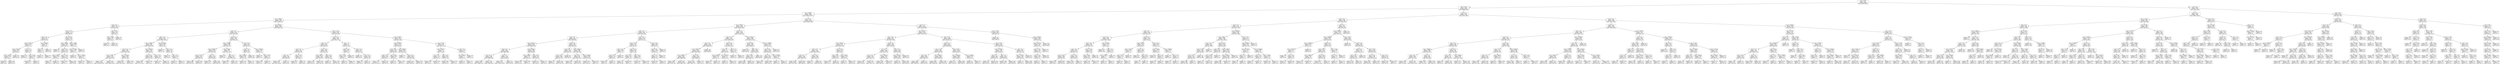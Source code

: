 digraph Tree {
node [shape=box, fontname="helvetica"] ;
edge [fontname="helvetica"] ;
0 [label="x[5] <= 0.305\nentropy = 0.59\nsamples = 58645\nvalue = [50295, 8350]"] ;
1 [label="x[4] <= 14.04\nentropy = 0.449\nsamples = 53915\nvalue = [48860, 5055]"] ;
0 -> 1 [labeldistance=2.5, labelangle=45, headlabel="True"] ;
2 [label="x[1] <= 34999.5\nentropy = 0.253\nsamples = 46693\nvalue = [44716.0, 1977.0]"] ;
1 -> 2 ;
3 [label="x[1] <= 19984.0\nentropy = 0.545\nsamples = 4927\nvalue = [4308, 619]"] ;
2 -> 3 ;
4 [label="x[17] <= 0.5\nentropy = 0.98\nsamples = 211\nvalue = [123, 88]"] ;
3 -> 4 ;
5 [label="x[5] <= 0.155\nentropy = 1.0\nsamples = 174\nvalue = [89, 85]"] ;
4 -> 5 ;
6 [label="x[13] <= 0.5\nentropy = 0.61\nsamples = 80\nvalue = [68, 12]"] ;
5 -> 6 ;
7 [label="x[3] <= 2150.0\nentropy = 0.452\nsamples = 74\nvalue = [67, 7]"] ;
6 -> 7 ;
8 [label="x[3] <= 1550.0\nentropy = 0.283\nsamples = 61\nvalue = [58, 3]"] ;
7 -> 8 ;
9 [label="x[3] <= 1475.0\nentropy = 0.503\nsamples = 27\nvalue = [24, 3]"] ;
8 -> 9 ;
10 [label="entropy = 0.0\nsamples = 9\nvalue = [9, 0]"] ;
9 -> 10 ;
11 [label="entropy = 0.65\nsamples = 18\nvalue = [15, 3]"] ;
9 -> 11 ;
12 [label="entropy = 0.0\nsamples = 34\nvalue = [34, 0]"] ;
8 -> 12 ;
13 [label="x[2] <= 1.5\nentropy = 0.89\nsamples = 13\nvalue = [9, 4]"] ;
7 -> 13 ;
14 [label="entropy = 0.0\nsamples = 6\nvalue = [6, 0]"] ;
13 -> 14 ;
15 [label="x[4] <= 12.34\nentropy = 0.985\nsamples = 7\nvalue = [3, 4]"] ;
13 -> 15 ;
16 [label="entropy = 0.811\nsamples = 4\nvalue = [3, 1]"] ;
15 -> 16 ;
17 [label="entropy = 0.0\nsamples = 3\nvalue = [0, 3]"] ;
15 -> 17 ;
18 [label="x[1] <= 16680.0\nentropy = 0.65\nsamples = 6\nvalue = [1, 5]"] ;
6 -> 18 ;
19 [label="x[9] <= 0.5\nentropy = 1.0\nsamples = 2\nvalue = [1, 1]"] ;
18 -> 19 ;
20 [label="entropy = 0.0\nsamples = 1\nvalue = [0, 1]"] ;
19 -> 20 ;
21 [label="entropy = 0.0\nsamples = 1\nvalue = [1, 0]"] ;
19 -> 21 ;
22 [label="entropy = 0.0\nsamples = 4\nvalue = [0, 4]"] ;
18 -> 22 ;
23 [label="x[5] <= 0.265\nentropy = 0.766\nsamples = 94\nvalue = [21, 73]"] ;
5 -> 23 ;
24 [label="x[3] <= 2050.0\nentropy = 0.664\nsamples = 81\nvalue = [14, 67]"] ;
23 -> 24 ;
25 [label="entropy = 0.0\nsamples = 3\nvalue = [3, 0]"] ;
24 -> 25 ;
26 [label="x[10] <= 0.5\nentropy = 0.587\nsamples = 78\nvalue = [11, 67]"] ;
24 -> 26 ;
27 [label="x[3] <= 3125.0\nentropy = 0.863\nsamples = 7\nvalue = [5, 2]"] ;
26 -> 27 ;
28 [label="entropy = 0.0\nsamples = 2\nvalue = [0, 2]"] ;
27 -> 28 ;
29 [label="entropy = 0.0\nsamples = 5\nvalue = [5, 0]"] ;
27 -> 29 ;
30 [label="x[4] <= 10.57\nentropy = 0.418\nsamples = 71\nvalue = [6, 65]"] ;
26 -> 30 ;
31 [label="entropy = 0.918\nsamples = 3\nvalue = [2, 1]"] ;
30 -> 31 ;
32 [label="entropy = 0.323\nsamples = 68\nvalue = [4, 64]"] ;
30 -> 32 ;
33 [label="x[4] <= 12.085\nentropy = 0.996\nsamples = 13\nvalue = [7, 6]"] ;
23 -> 33 ;
34 [label="x[4] <= 10.805\nentropy = 0.764\nsamples = 9\nvalue = [7, 2]"] ;
33 -> 34 ;
35 [label="entropy = 0.0\nsamples = 4\nvalue = [4, 0]"] ;
34 -> 35 ;
36 [label="x[1] <= 17400.0\nentropy = 0.971\nsamples = 5\nvalue = [3, 2]"] ;
34 -> 36 ;
37 [label="entropy = 0.811\nsamples = 4\nvalue = [3, 1]"] ;
36 -> 37 ;
38 [label="entropy = 0.0\nsamples = 1\nvalue = [0, 1]"] ;
36 -> 38 ;
39 [label="entropy = 0.0\nsamples = 4\nvalue = [0, 4]"] ;
33 -> 39 ;
40 [label="x[0] <= 45.5\nentropy = 0.406\nsamples = 37\nvalue = [34, 3]"] ;
4 -> 40 ;
41 [label="x[5] <= 0.045\nentropy = 0.187\nsamples = 35\nvalue = [34, 1]"] ;
40 -> 41 ;
42 [label="entropy = 0.0\nsamples = 1\nvalue = [0, 1]"] ;
41 -> 42 ;
43 [label="entropy = 0.0\nsamples = 34\nvalue = [34, 0]"] ;
41 -> 43 ;
44 [label="entropy = 0.0\nsamples = 2\nvalue = [0, 2]"] ;
40 -> 44 ;
45 [label="x[3] <= 6662.5\nentropy = 0.508\nsamples = 4716\nvalue = [4185, 531]"] ;
3 -> 45 ;
46 [label="x[19] <= 0.5\nentropy = 0.447\nsamples = 3705\nvalue = [3360, 345]"] ;
45 -> 46 ;
47 [label="x[20] <= 0.5\nentropy = 0.403\nsamples = 2929\nvalue = [2694.0, 235.0]"] ;
46 -> 47 ;
48 [label="x[1] <= 33998.0\nentropy = 0.392\nsamples = 2915\nvalue = [2690, 225]"] ;
47 -> 48 ;
49 [label="x[13] <= 0.5\nentropy = 0.361\nsamples = 2783\nvalue = [2592, 191]"] ;
48 -> 49 ;
50 [label="x[4] <= 10.385\nentropy = 0.316\nsamples = 2674\nvalue = [2521, 153]"] ;
49 -> 50 ;
51 [label="entropy = 0.231\nsamples = 1599\nvalue = [1539.0, 60.0]"] ;
50 -> 51 ;
52 [label="entropy = 0.425\nsamples = 1075\nvalue = [982.0, 93.0]"] ;
50 -> 52 ;
53 [label="x[1] <= 31100.0\nentropy = 0.933\nsamples = 109\nvalue = [71, 38]"] ;
49 -> 53 ;
54 [label="entropy = 0.964\nsamples = 90\nvalue = [55.0, 35.0]"] ;
53 -> 54 ;
55 [label="entropy = 0.629\nsamples = 19\nvalue = [16, 3]"] ;
53 -> 55 ;
56 [label="x[1] <= 34054.0\nentropy = 0.823\nsamples = 132\nvalue = [98, 34]"] ;
48 -> 56 ;
57 [label="x[13] <= 0.5\nentropy = 0.898\nsamples = 105\nvalue = [72, 33]"] ;
56 -> 57 ;
58 [label="entropy = 0.849\nsamples = 98\nvalue = [71.0, 27.0]"] ;
57 -> 58 ;
59 [label="entropy = 0.592\nsamples = 7\nvalue = [1, 6]"] ;
57 -> 59 ;
60 [label="x[4] <= 7.78\nentropy = 0.229\nsamples = 27\nvalue = [26, 1]"] ;
56 -> 60 ;
61 [label="entropy = 0.592\nsamples = 7\nvalue = [6, 1]"] ;
60 -> 61 ;
62 [label="entropy = 0.0\nsamples = 20\nvalue = [20, 0]"] ;
60 -> 62 ;
63 [label="x[1] <= 24500.0\nentropy = 0.863\nsamples = 14\nvalue = [4, 10]"] ;
47 -> 63 ;
64 [label="entropy = 0.0\nsamples = 3\nvalue = [3, 0]"] ;
63 -> 64 ;
65 [label="x[2] <= 2.5\nentropy = 0.439\nsamples = 11\nvalue = [1, 10]"] ;
63 -> 65 ;
66 [label="entropy = 0.0\nsamples = 8\nvalue = [0, 8]"] ;
65 -> 66 ;
67 [label="x[6] <= 3.5\nentropy = 0.918\nsamples = 3\nvalue = [1, 2]"] ;
65 -> 67 ;
68 [label="entropy = 0.0\nsamples = 2\nvalue = [0, 2]"] ;
67 -> 68 ;
69 [label="entropy = 0.0\nsamples = 1\nvalue = [1, 0]"] ;
67 -> 69 ;
70 [label="x[13] <= 0.5\nentropy = 0.589\nsamples = 776\nvalue = [666, 110]"] ;
46 -> 70 ;
71 [label="x[1] <= 33948.0\nentropy = 0.482\nsamples = 729\nvalue = [653, 76]"] ;
70 -> 71 ;
72 [label="x[1] <= 28900.0\nentropy = 0.443\nsamples = 684\nvalue = [621, 63]"] ;
71 -> 72 ;
73 [label="x[4] <= 13.755\nentropy = 0.345\nsamples = 326\nvalue = [305, 21]"] ;
72 -> 73 ;
74 [label="entropy = 0.286\nsamples = 281\nvalue = [267, 14]"] ;
73 -> 74 ;
75 [label="entropy = 0.624\nsamples = 45\nvalue = [38, 7]"] ;
73 -> 75 ;
76 [label="x[6] <= 2.5\nentropy = 0.522\nsamples = 358\nvalue = [316, 42]"] ;
72 -> 76 ;
77 [label="entropy = 0.344\nsamples = 78\nvalue = [73, 5]"] ;
76 -> 77 ;
78 [label="entropy = 0.563\nsamples = 280\nvalue = [243, 37]"] ;
76 -> 78 ;
79 [label="x[3] <= 2250.0\nentropy = 0.867\nsamples = 45\nvalue = [32.0, 13.0]"] ;
71 -> 79 ;
80 [label="entropy = 0.0\nsamples = 4\nvalue = [4, 0]"] ;
79 -> 80 ;
81 [label="x[6] <= 2.5\nentropy = 0.901\nsamples = 41\nvalue = [28.0, 13.0]"] ;
79 -> 81 ;
82 [label="entropy = 0.954\nsamples = 8\nvalue = [3, 5]"] ;
81 -> 82 ;
83 [label="entropy = 0.799\nsamples = 33\nvalue = [25, 8]"] ;
81 -> 83 ;
84 [label="x[7] <= 0.5\nentropy = 0.851\nsamples = 47\nvalue = [13, 34]"] ;
70 -> 84 ;
85 [label="x[2] <= 1.5\nentropy = 0.337\nsamples = 32\nvalue = [2, 30]"] ;
84 -> 85 ;
86 [label="x[3] <= 6250.0\nentropy = 0.544\nsamples = 16\nvalue = [2, 14]"] ;
85 -> 86 ;
87 [label="entropy = 0.353\nsamples = 15\nvalue = [1, 14]"] ;
86 -> 87 ;
88 [label="entropy = 0.0\nsamples = 1\nvalue = [1, 0]"] ;
86 -> 88 ;
89 [label="entropy = 0.0\nsamples = 16\nvalue = [0, 16]"] ;
85 -> 89 ;
90 [label="x[1] <= 29500.0\nentropy = 0.837\nsamples = 15\nvalue = [11, 4]"] ;
84 -> 90 ;
91 [label="entropy = 0.0\nsamples = 7\nvalue = [7, 0]"] ;
90 -> 91 ;
92 [label="x[5] <= 0.165\nentropy = 1.0\nsamples = 8\nvalue = [4, 4]"] ;
90 -> 92 ;
93 [label="entropy = 0.918\nsamples = 6\nvalue = [2, 4]"] ;
92 -> 93 ;
94 [label="entropy = 0.0\nsamples = 2\nvalue = [2, 0]"] ;
92 -> 94 ;
95 [label="x[4] <= 11.07\nentropy = 0.689\nsamples = 1011\nvalue = [825, 186]"] ;
45 -> 95 ;
96 [label="x[13] <= 0.5\nentropy = 0.559\nsamples = 589\nvalue = [512.0, 77.0]"] ;
95 -> 96 ;
97 [label="x[6] <= 5.5\nentropy = 0.498\nsamples = 557\nvalue = [496, 61]"] ;
96 -> 97 ;
98 [label="x[7] <= 0.5\nentropy = 0.41\nsamples = 365\nvalue = [335, 30]"] ;
97 -> 98 ;
99 [label="x[9] <= 0.5\nentropy = 0.46\nsamples = 298\nvalue = [269, 29]"] ;
98 -> 99 ;
100 [label="entropy = 0.501\nsamples = 263\nvalue = [234.0, 29.0]"] ;
99 -> 100 ;
101 [label="entropy = 0.0\nsamples = 35\nvalue = [35, 0]"] ;
99 -> 101 ;
102 [label="x[4] <= 5.705\nentropy = 0.112\nsamples = 67\nvalue = [66, 1]"] ;
98 -> 102 ;
103 [label="entropy = 0.65\nsamples = 6\nvalue = [5, 1]"] ;
102 -> 103 ;
104 [label="entropy = 0.0\nsamples = 61\nvalue = [61, 0]"] ;
102 -> 104 ;
105 [label="x[11] <= 0.5\nentropy = 0.638\nsamples = 192\nvalue = [161, 31]"] ;
97 -> 105 ;
106 [label="x[3] <= 8937.5\nentropy = 0.548\nsamples = 166\nvalue = [145, 21]"] ;
105 -> 106 ;
107 [label="entropy = 0.425\nsamples = 127\nvalue = [116, 11]"] ;
106 -> 107 ;
108 [label="entropy = 0.821\nsamples = 39\nvalue = [29, 10]"] ;
106 -> 108 ;
109 [label="x[10] <= 0.5\nentropy = 0.961\nsamples = 26\nvalue = [16, 10]"] ;
105 -> 109 ;
110 [label="entropy = 0.0\nsamples = 4\nvalue = [4, 0]"] ;
109 -> 110 ;
111 [label="entropy = 0.994\nsamples = 22\nvalue = [12, 10]"] ;
109 -> 111 ;
112 [label="x[4] <= 7.5\nentropy = 1.0\nsamples = 32\nvalue = [16, 16]"] ;
96 -> 112 ;
113 [label="x[10] <= 0.5\nentropy = 0.811\nsamples = 8\nvalue = [2, 6]"] ;
112 -> 113 ;
114 [label="x[5] <= 0.275\nentropy = 0.918\nsamples = 3\nvalue = [2, 1]"] ;
113 -> 114 ;
115 [label="entropy = 0.0\nsamples = 2\nvalue = [2, 0]"] ;
114 -> 115 ;
116 [label="entropy = 0.0\nsamples = 1\nvalue = [0, 1]"] ;
114 -> 116 ;
117 [label="entropy = 0.0\nsamples = 5\nvalue = [0, 5]"] ;
113 -> 117 ;
118 [label="x[10] <= 0.5\nentropy = 0.98\nsamples = 24\nvalue = [14, 10]"] ;
112 -> 118 ;
119 [label="entropy = 0.0\nsamples = 10\nvalue = [10, 0]"] ;
118 -> 119 ;
120 [label="x[6] <= 3.5\nentropy = 0.863\nsamples = 14\nvalue = [4, 10]"] ;
118 -> 120 ;
121 [label="entropy = 0.0\nsamples = 6\nvalue = [0, 6]"] ;
120 -> 121 ;
122 [label="entropy = 1.0\nsamples = 8\nvalue = [4, 4]"] ;
120 -> 122 ;
123 [label="x[3] <= 9100.0\nentropy = 0.824\nsamples = 422\nvalue = [313, 109]"] ;
95 -> 123 ;
124 [label="x[1] <= 28900.0\nentropy = 0.787\nsamples = 370\nvalue = [283, 87]"] ;
123 -> 124 ;
125 [label="x[13] <= 0.5\nentropy = 0.529\nsamples = 100\nvalue = [88, 12]"] ;
124 -> 125 ;
126 [label="x[18] <= 0.5\nentropy = 0.385\nsamples = 93\nvalue = [86, 7]"] ;
125 -> 126 ;
127 [label="entropy = 0.551\nsamples = 47\nvalue = [41.0, 6.0]"] ;
126 -> 127 ;
128 [label="entropy = 0.151\nsamples = 46\nvalue = [45, 1]"] ;
126 -> 128 ;
129 [label="x[0] <= 28.0\nentropy = 0.863\nsamples = 7\nvalue = [2, 5]"] ;
125 -> 129 ;
130 [label="entropy = 0.0\nsamples = 4\nvalue = [0, 4]"] ;
129 -> 130 ;
131 [label="entropy = 0.918\nsamples = 3\nvalue = [2, 1]"] ;
129 -> 131 ;
132 [label="x[1] <= 29002.0\nentropy = 0.852\nsamples = 270\nvalue = [195, 75]"] ;
124 -> 132 ;
133 [label="entropy = 0.0\nsamples = 7\nvalue = [0, 7]"] ;
132 -> 133 ;
134 [label="x[13] <= 0.5\nentropy = 0.825\nsamples = 263\nvalue = [195, 68]"] ;
132 -> 134 ;
135 [label="entropy = 0.752\nsamples = 241\nvalue = [189, 52]"] ;
134 -> 135 ;
136 [label="entropy = 0.845\nsamples = 22\nvalue = [6, 16]"] ;
134 -> 136 ;
137 [label="x[4] <= 13.19\nentropy = 0.983\nsamples = 52\nvalue = [30.0, 22.0]"] ;
123 -> 137 ;
138 [label="x[1] <= 33620.0\nentropy = 1.0\nsamples = 43\nvalue = [22, 21]"] ;
137 -> 138 ;
139 [label="x[2] <= 5.5\nentropy = 0.787\nsamples = 17\nvalue = [13, 4]"] ;
138 -> 139 ;
140 [label="entropy = 0.592\nsamples = 14\nvalue = [12, 2]"] ;
139 -> 140 ;
141 [label="entropy = 0.918\nsamples = 3\nvalue = [1, 2]"] ;
139 -> 141 ;
142 [label="x[12] <= 0.5\nentropy = 0.931\nsamples = 26\nvalue = [9, 17]"] ;
138 -> 142 ;
143 [label="entropy = 0.982\nsamples = 19\nvalue = [8, 11]"] ;
142 -> 143 ;
144 [label="entropy = 0.592\nsamples = 7\nvalue = [1, 6]"] ;
142 -> 144 ;
145 [label="x[6] <= 3.5\nentropy = 0.503\nsamples = 9\nvalue = [8, 1]"] ;
137 -> 145 ;
146 [label="x[3] <= 9800.0\nentropy = 1.0\nsamples = 2\nvalue = [1, 1]"] ;
145 -> 146 ;
147 [label="entropy = 0.0\nsamples = 1\nvalue = [0, 1]"] ;
146 -> 147 ;
148 [label="entropy = 0.0\nsamples = 1\nvalue = [1, 0]"] ;
146 -> 148 ;
149 [label="entropy = 0.0\nsamples = 7\nvalue = [7, 0]"] ;
145 -> 149 ;
150 [label="x[17] <= 0.5\nentropy = 0.207\nsamples = 41766\nvalue = [40408, 1358]"] ;
2 -> 150 ;
151 [label="x[1] <= 59659.5\nentropy = 0.265\nsamples = 23552\nvalue = [22493, 1059]"] ;
150 -> 151 ;
152 [label="x[20] <= 0.5\nentropy = 0.347\nsamples = 9973\nvalue = [9325, 648]"] ;
151 -> 152 ;
153 [label="x[13] <= 0.5\nentropy = 0.33\nsamples = 9897\nvalue = [9298, 599]"] ;
152 -> 153 ;
154 [label="x[1] <= 58612.5\nentropy = 0.289\nsamples = 9173\nvalue = [8709, 464]"] ;
153 -> 154 ;
155 [label="x[16] <= 0.5\nentropy = 0.278\nsamples = 9065\nvalue = [8629, 436]"] ;
154 -> 155 ;
156 [label="x[4] <= 11.13\nentropy = 0.306\nsamples = 7400\nvalue = [6996, 404]"] ;
155 -> 156 ;
157 [label="entropy = 0.226\nsamples = 3099\nvalue = [2986, 113]"] ;
156 -> 157 ;
158 [label="entropy = 0.357\nsamples = 4301\nvalue = [4010, 291]"] ;
156 -> 158 ;
159 [label="x[9] <= 0.5\nentropy = 0.137\nsamples = 1665\nvalue = [1633, 32]"] ;
155 -> 159 ;
160 [label="entropy = 0.151\nsamples = 1474\nvalue = [1442.0, 32.0]"] ;
159 -> 160 ;
161 [label="entropy = 0.0\nsamples = 191\nvalue = [191, 0]"] ;
159 -> 161 ;
162 [label="x[1] <= 59052.0\nentropy = 0.826\nsamples = 108\nvalue = [80, 28]"] ;
154 -> 162 ;
163 [label="x[3] <= 15900.0\nentropy = 0.9\nsamples = 79\nvalue = [54, 25]"] ;
162 -> 163 ;
164 [label="entropy = 0.852\nsamples = 72\nvalue = [52, 20]"] ;
163 -> 164 ;
165 [label="entropy = 0.863\nsamples = 7\nvalue = [2, 5]"] ;
163 -> 165 ;
166 [label="x[0] <= 40.5\nentropy = 0.48\nsamples = 29\nvalue = [26, 3]"] ;
162 -> 166 ;
167 [label="entropy = 0.371\nsamples = 28\nvalue = [26, 2]"] ;
166 -> 167 ;
168 [label="entropy = 0.0\nsamples = 1\nvalue = [0, 1]"] ;
166 -> 168 ;
169 [label="x[10] <= 0.5\nentropy = 0.694\nsamples = 724\nvalue = [589, 135]"] ;
153 -> 169 ;
170 [label="x[9] <= 0.5\nentropy = 0.442\nsamples = 360\nvalue = [327, 33]"] ;
169 -> 170 ;
171 [label="x[0] <= 23.5\nentropy = 0.496\nsamples = 304\nvalue = [271, 33]"] ;
170 -> 171 ;
172 [label="entropy = 0.0\nsamples = 9\nvalue = [0, 9]"] ;
171 -> 172 ;
173 [label="entropy = 0.407\nsamples = 295\nvalue = [271, 24]"] ;
171 -> 173 ;
174 [label="entropy = 0.0\nsamples = 56\nvalue = [56, 0]"] ;
170 -> 174 ;
175 [label="x[1] <= 49950.0\nentropy = 0.856\nsamples = 364\nvalue = [262, 102]"] ;
169 -> 175 ;
176 [label="x[0] <= 25.5\nentropy = 0.922\nsamples = 86\nvalue = [29.0, 57.0]"] ;
175 -> 176 ;
177 [label="entropy = 0.567\nsamples = 30\nvalue = [4, 26]"] ;
176 -> 177 ;
178 [label="entropy = 0.992\nsamples = 56\nvalue = [25, 31]"] ;
176 -> 178 ;
179 [label="x[3] <= 15500.0\nentropy = 0.639\nsamples = 278\nvalue = [233, 45]"] ;
175 -> 179 ;
180 [label="entropy = 0.612\nsamples = 272\nvalue = [231, 41]"] ;
179 -> 180 ;
181 [label="entropy = 0.918\nsamples = 6\nvalue = [2, 4]"] ;
179 -> 181 ;
182 [label="x[2] <= 5.5\nentropy = 0.939\nsamples = 76\nvalue = [27, 49]"] ;
152 -> 182 ;
183 [label="x[10] <= 0.5\nentropy = 0.797\nsamples = 58\nvalue = [14, 44]"] ;
182 -> 183 ;
184 [label="x[0] <= 31.5\nentropy = 0.996\nsamples = 13\nvalue = [7, 6]"] ;
183 -> 184 ;
185 [label="x[13] <= 0.5\nentropy = 0.971\nsamples = 10\nvalue = [4, 6]"] ;
184 -> 185 ;
186 [label="entropy = 0.811\nsamples = 8\nvalue = [2, 6]"] ;
185 -> 186 ;
187 [label="entropy = 0.0\nsamples = 2\nvalue = [2, 0]"] ;
185 -> 187 ;
188 [label="entropy = 0.0\nsamples = 3\nvalue = [3, 0]"] ;
184 -> 188 ;
189 [label="x[0] <= 24.5\nentropy = 0.624\nsamples = 45\nvalue = [7, 38]"] ;
183 -> 189 ;
190 [label="x[11] <= 0.5\nentropy = 0.267\nsamples = 22\nvalue = [1, 21]"] ;
189 -> 190 ;
191 [label="entropy = 0.0\nsamples = 18\nvalue = [0, 18]"] ;
190 -> 191 ;
192 [label="entropy = 0.811\nsamples = 4\nvalue = [1, 3]"] ;
190 -> 192 ;
193 [label="x[0] <= 25.5\nentropy = 0.828\nsamples = 23\nvalue = [6, 17]"] ;
189 -> 193 ;
194 [label="entropy = 0.918\nsamples = 6\nvalue = [4, 2]"] ;
193 -> 194 ;
195 [label="entropy = 0.523\nsamples = 17\nvalue = [2, 15]"] ;
193 -> 195 ;
196 [label="x[15] <= 0.5\nentropy = 0.852\nsamples = 18\nvalue = [13, 5]"] ;
182 -> 196 ;
197 [label="x[13] <= 0.5\nentropy = 0.961\nsamples = 13\nvalue = [8, 5]"] ;
196 -> 197 ;
198 [label="x[11] <= 0.5\nentropy = 1.0\nsamples = 10\nvalue = [5, 5]"] ;
197 -> 198 ;
199 [label="entropy = 0.954\nsamples = 8\nvalue = [5, 3]"] ;
198 -> 199 ;
200 [label="entropy = 0.0\nsamples = 2\nvalue = [0, 2]"] ;
198 -> 200 ;
201 [label="entropy = 0.0\nsamples = 3\nvalue = [3, 0]"] ;
197 -> 201 ;
202 [label="entropy = 0.0\nsamples = 5\nvalue = [5, 0]"] ;
196 -> 202 ;
203 [label="x[16] <= 0.5\nentropy = 0.196\nsamples = 13579\nvalue = [13168, 411]"] ;
151 -> 203 ;
204 [label="x[20] <= 0.5\nentropy = 0.216\nsamples = 11279\nvalue = [10892, 387]"] ;
203 -> 204 ;
205 [label="x[9] <= 0.5\nentropy = 0.208\nsamples = 11233\nvalue = [10866, 367]"] ;
204 -> 205 ;
206 [label="x[1] <= 88027.5\nentropy = 0.213\nsamples = 10844\nvalue = [10477, 367]"] ;
205 -> 206 ;
207 [label="x[1] <= 60806.0\nentropy = 0.253\nsamples = 6901\nvalue = [6608, 293]"] ;
206 -> 207 ;
208 [label="entropy = 0.091\nsamples = 1636\nvalue = [1617, 19]"] ;
207 -> 208 ;
209 [label="entropy = 0.295\nsamples = 5265\nvalue = [4991, 274]"] ;
207 -> 209 ;
210 [label="x[2] <= 19.5\nentropy = 0.134\nsamples = 3943\nvalue = [3869, 74]"] ;
206 -> 210 ;
211 [label="entropy = 0.13\nsamples = 3928\nvalue = [3857, 71]"] ;
210 -> 211 ;
212 [label="entropy = 0.722\nsamples = 15\nvalue = [12, 3]"] ;
210 -> 212 ;
213 [label="entropy = 0.0\nsamples = 389\nvalue = [389, 0]"] ;
205 -> 213 ;
214 [label="x[13] <= 0.5\nentropy = 0.988\nsamples = 46\nvalue = [26.0, 20.0]"] ;
204 -> 214 ;
215 [label="x[2] <= 4.5\nentropy = 1.0\nsamples = 36\nvalue = [18, 18]"] ;
214 -> 215 ;
216 [label="x[1] <= 65014.0\nentropy = 0.874\nsamples = 17\nvalue = [5, 12]"] ;
215 -> 216 ;
217 [label="entropy = 0.0\nsamples = 2\nvalue = [2, 0]"] ;
216 -> 217 ;
218 [label="entropy = 0.722\nsamples = 15\nvalue = [3, 12]"] ;
216 -> 218 ;
219 [label="x[1] <= 68575.0\nentropy = 0.9\nsamples = 19\nvalue = [13, 6]"] ;
215 -> 219 ;
220 [label="entropy = 0.0\nsamples = 4\nvalue = [0, 4]"] ;
219 -> 220 ;
221 [label="entropy = 0.567\nsamples = 15\nvalue = [13, 2]"] ;
219 -> 221 ;
222 [label="x[2] <= 2.0\nentropy = 0.722\nsamples = 10\nvalue = [8, 2]"] ;
214 -> 222 ;
223 [label="entropy = 0.0\nsamples = 2\nvalue = [0, 2]"] ;
222 -> 223 ;
224 [label="entropy = 0.0\nsamples = 8\nvalue = [8, 0]"] ;
222 -> 224 ;
225 [label="x[3] <= 19875.0\nentropy = 0.084\nsamples = 2300\nvalue = [2276.0, 24.0]"] ;
203 -> 225 ;
226 [label="x[5] <= 0.055\nentropy = 0.06\nsamples = 2003\nvalue = [1989, 14]"] ;
225 -> 226 ;
227 [label="entropy = 0.0\nsamples = 306\nvalue = [306, 0]"] ;
226 -> 227 ;
228 [label="x[6] <= 10.5\nentropy = 0.069\nsamples = 1697\nvalue = [1683, 14]"] ;
226 -> 228 ;
229 [label="x[4] <= 13.53\nentropy = 0.076\nsamples = 1512\nvalue = [1498, 14]"] ;
228 -> 229 ;
230 [label="entropy = 0.056\nsamples = 1405\nvalue = [1396, 9]"] ;
229 -> 230 ;
231 [label="entropy = 0.272\nsamples = 107\nvalue = [102, 5]"] ;
229 -> 231 ;
232 [label="entropy = 0.0\nsamples = 185\nvalue = [185, 0]"] ;
228 -> 232 ;
233 [label="x[1] <= 128998.0\nentropy = 0.212\nsamples = 297\nvalue = [287, 10]"] ;
225 -> 233 ;
234 [label="x[2] <= 20.0\nentropy = 0.269\nsamples = 218\nvalue = [208, 10]"] ;
233 -> 234 ;
235 [label="x[7] <= 0.5\nentropy = 0.229\nsamples = 215\nvalue = [207, 8]"] ;
234 -> 235 ;
236 [label="entropy = 0.391\nsamples = 91\nvalue = [84, 7]"] ;
235 -> 236 ;
237 [label="entropy = 0.068\nsamples = 124\nvalue = [123, 1]"] ;
235 -> 237 ;
238 [label="x[1] <= 97500.0\nentropy = 0.918\nsamples = 3\nvalue = [1, 2]"] ;
234 -> 238 ;
239 [label="entropy = 0.0\nsamples = 1\nvalue = [1, 0]"] ;
238 -> 239 ;
240 [label="entropy = 0.0\nsamples = 2\nvalue = [0, 2]"] ;
238 -> 240 ;
241 [label="entropy = 0.0\nsamples = 79\nvalue = [79, 0]"] ;
233 -> 241 ;
242 [label="x[9] <= 0.5\nentropy = 0.121\nsamples = 18214\nvalue = [17915, 299]"] ;
150 -> 242 ;
243 [label="x[1] <= 59709.5\nentropy = 0.125\nsamples = 17359\nvalue = [17062, 297]"] ;
242 -> 243 ;
244 [label="x[4] <= 7.89\nentropy = 0.179\nsamples = 6801\nvalue = [6617, 184]"] ;
243 -> 244 ;
245 [label="x[1] <= 58633.5\nentropy = 0.141\nsamples = 5170\nvalue = [5067, 103]"] ;
244 -> 245 ;
246 [label="x[13] <= 0.5\nentropy = 0.133\nsamples = 5108\nvalue = [5013.0, 95.0]"] ;
245 -> 246 ;
247 [label="x[16] <= 0.5\nentropy = 0.112\nsamples = 4709\nvalue = [4639, 70]"] ;
246 -> 247 ;
248 [label="entropy = 0.128\nsamples = 3845\nvalue = [3777, 68]"] ;
247 -> 248 ;
249 [label="entropy = 0.024\nsamples = 864\nvalue = [862, 2]"] ;
247 -> 249 ;
250 [label="x[0] <= 23.5\nentropy = 0.338\nsamples = 399\nvalue = [374, 25]"] ;
246 -> 250 ;
251 [label="entropy = 0.0\nsamples = 4\nvalue = [0, 4]"] ;
250 -> 251 ;
252 [label="entropy = 0.3\nsamples = 395\nvalue = [374, 21]"] ;
250 -> 252 ;
253 [label="x[0] <= 25.5\nentropy = 0.555\nsamples = 62\nvalue = [54, 8]"] ;
245 -> 253 ;
254 [label="x[5] <= 0.075\nentropy = 0.211\nsamples = 30\nvalue = [29, 1]"] ;
253 -> 254 ;
255 [label="entropy = 0.414\nsamples = 12\nvalue = [11, 1]"] ;
254 -> 255 ;
256 [label="entropy = 0.0\nsamples = 18\nvalue = [18, 0]"] ;
254 -> 256 ;
257 [label="x[3] <= 1650.0\nentropy = 0.758\nsamples = 32\nvalue = [25, 7]"] ;
253 -> 257 ;
258 [label="entropy = 0.0\nsamples = 1\nvalue = [0, 1]"] ;
257 -> 258 ;
259 [label="entropy = 0.709\nsamples = 31\nvalue = [25, 6]"] ;
257 -> 259 ;
260 [label="x[12] <= 0.5\nentropy = 0.285\nsamples = 1631\nvalue = [1550, 81]"] ;
244 -> 260 ;
261 [label="x[7] <= 0.5\nentropy = 0.328\nsamples = 1246\nvalue = [1171, 75]"] ;
260 -> 261 ;
262 [label="x[2] <= 11.5\nentropy = 0.356\nsamples = 772\nvalue = [720, 52]"] ;
261 -> 262 ;
263 [label="entropy = 0.327\nsamples = 750\nvalue = [705, 45]"] ;
262 -> 263 ;
264 [label="entropy = 0.902\nsamples = 22\nvalue = [15.0, 7.0]"] ;
262 -> 264 ;
265 [label="x[1] <= 58325.0\nentropy = 0.28\nsamples = 474\nvalue = [451, 23]"] ;
261 -> 265 ;
266 [label="entropy = 0.256\nsamples = 466\nvalue = [446, 20]"] ;
265 -> 266 ;
267 [label="entropy = 0.954\nsamples = 8\nvalue = [5, 3]"] ;
265 -> 267 ;
268 [label="x[6] <= 6.5\nentropy = 0.116\nsamples = 385\nvalue = [379, 6]"] ;
260 -> 268 ;
269 [label="x[1] <= 39375.0\nentropy = 0.139\nsamples = 306\nvalue = [300, 6]"] ;
268 -> 269 ;
270 [label="entropy = 0.31\nsamples = 54\nvalue = [51, 3]"] ;
269 -> 270 ;
271 [label="entropy = 0.093\nsamples = 252\nvalue = [249, 3]"] ;
269 -> 271 ;
272 [label="entropy = 0.0\nsamples = 79\nvalue = [79, 0]"] ;
268 -> 272 ;
273 [label="x[5] <= 0.175\nentropy = 0.085\nsamples = 10558\nvalue = [10445, 113]"] ;
243 -> 273 ;
274 [label="x[16] <= 0.5\nentropy = 0.073\nsamples = 9062\nvalue = [8982, 80]"] ;
273 -> 274 ;
275 [label="x[4] <= 7.13\nentropy = 0.083\nsamples = 7526\nvalue = [7448, 78]"] ;
274 -> 275 ;
276 [label="x[0] <= 36.5\nentropy = 0.053\nsamples = 2858\nvalue = [2841, 17]"] ;
275 -> 276 ;
277 [label="entropy = 0.057\nsamples = 2606\nvalue = [2589, 17]"] ;
276 -> 277 ;
278 [label="entropy = 0.0\nsamples = 252\nvalue = [252, 0]"] ;
276 -> 278 ;
279 [label="x[1] <= 88256.0\nentropy = 0.101\nsamples = 4668\nvalue = [4607, 61]"] ;
275 -> 279 ;
280 [label="entropy = 0.125\nsamples = 2875\nvalue = [2826, 49]"] ;
279 -> 280 ;
281 [label="entropy = 0.058\nsamples = 1793\nvalue = [1781, 12]"] ;
279 -> 281 ;
282 [label="x[4] <= 9.505\nentropy = 0.014\nsamples = 1536\nvalue = [1534, 2]"] ;
274 -> 282 ;
283 [label="x[1] <= 107000.0\nentropy = 0.008\nsamples = 1509\nvalue = [1508, 1]"] ;
282 -> 283 ;
284 [label="entropy = 0.0\nsamples = 1213\nvalue = [1213, 0]"] ;
283 -> 284 ;
285 [label="entropy = 0.033\nsamples = 296\nvalue = [295, 1]"] ;
283 -> 285 ;
286 [label="x[1] <= 134000.0\nentropy = 0.229\nsamples = 27\nvalue = [26, 1]"] ;
282 -> 286 ;
287 [label="entropy = 0.0\nsamples = 26\nvalue = [26, 0]"] ;
286 -> 287 ;
288 [label="entropy = 0.0\nsamples = 1\nvalue = [0, 1]"] ;
286 -> 288 ;
289 [label="x[4] <= 8.435\nentropy = 0.153\nsamples = 1496\nvalue = [1463, 33]"] ;
273 -> 289 ;
290 [label="x[3] <= 14900.0\nentropy = 0.128\nsamples = 1252\nvalue = [1230, 22]"] ;
289 -> 290 ;
291 [label="x[4] <= 7.5\nentropy = 0.06\nsamples = 428\nvalue = [425, 3]"] ;
290 -> 291 ;
292 [label="entropy = 0.0\nsamples = 234\nvalue = [234, 0]"] ;
291 -> 292 ;
293 [label="entropy = 0.115\nsamples = 194\nvalue = [191, 3]"] ;
291 -> 293 ;
294 [label="x[6] <= 2.5\nentropy = 0.158\nsamples = 824\nvalue = [805, 19]"] ;
290 -> 294 ;
295 [label="entropy = 0.304\nsamples = 129\nvalue = [122, 7]"] ;
294 -> 295 ;
296 [label="entropy = 0.126\nsamples = 695\nvalue = [683, 12]"] ;
294 -> 296 ;
297 [label="x[6] <= 9.5\nentropy = 0.265\nsamples = 244\nvalue = [233, 11]"] ;
289 -> 297 ;
298 [label="x[3] <= 11100.0\nentropy = 0.304\nsamples = 203\nvalue = [192, 11]"] ;
297 -> 298 ;
299 [label="entropy = 1.0\nsamples = 4\nvalue = [2, 2]"] ;
298 -> 299 ;
300 [label="entropy = 0.266\nsamples = 199\nvalue = [190, 9]"] ;
298 -> 300 ;
301 [label="entropy = 0.0\nsamples = 41\nvalue = [41, 0]"] ;
297 -> 301 ;
302 [label="x[4] <= 7.815\nentropy = 0.024\nsamples = 855\nvalue = [853, 2]"] ;
242 -> 302 ;
303 [label="entropy = 0.0\nsamples = 609\nvalue = [609, 0]"] ;
302 -> 303 ;
304 [label="x[1] <= 44195.0\nentropy = 0.068\nsamples = 246\nvalue = [244, 2]"] ;
302 -> 304 ;
305 [label="x[3] <= 12375.0\nentropy = 0.258\nsamples = 46\nvalue = [44, 2]"] ;
304 -> 305 ;
306 [label="x[4] <= 7.89\nentropy = 0.154\nsamples = 45\nvalue = [44, 1]"] ;
305 -> 306 ;
307 [label="x[13] <= 0.5\nentropy = 0.469\nsamples = 10\nvalue = [9, 1]"] ;
306 -> 307 ;
308 [label="entropy = 0.0\nsamples = 9\nvalue = [9, 0]"] ;
307 -> 308 ;
309 [label="entropy = 0.0\nsamples = 1\nvalue = [0, 1]"] ;
307 -> 309 ;
310 [label="entropy = 0.0\nsamples = 35\nvalue = [35, 0]"] ;
306 -> 310 ;
311 [label="entropy = 0.0\nsamples = 1\nvalue = [0, 1]"] ;
305 -> 311 ;
312 [label="entropy = 0.0\nsamples = 200\nvalue = [200, 0]"] ;
304 -> 312 ;
313 [label="x[2] <= 2.5\nentropy = 0.984\nsamples = 7222\nvalue = [4144, 3078]"] ;
1 -> 313 ;
314 [label="x[19] <= 0.5\nentropy = 0.968\nsamples = 2736\nvalue = [1083, 1653]"] ;
313 -> 314 ;
315 [label="x[10] <= 0.5\nentropy = 0.726\nsamples = 1934\nvalue = [391, 1543]"] ;
314 -> 315 ;
316 [label="x[9] <= 0.5\nentropy = 0.931\nsamples = 508\nvalue = [332, 176]"] ;
315 -> 316 ;
317 [label="x[11] <= 0.5\nentropy = 0.985\nsamples = 393\nvalue = [225.0, 168.0]"] ;
316 -> 317 ;
318 [label="x[14] <= 0.5\nentropy = 0.918\nsamples = 336\nvalue = [224, 112]"] ;
317 -> 318 ;
319 [label="x[6] <= 4.5\nentropy = 0.698\nsamples = 271\nvalue = [220, 51]"] ;
318 -> 319 ;
320 [label="x[5] <= 0.115\nentropy = 0.835\nsamples = 128\nvalue = [94, 34]"] ;
319 -> 320 ;
321 [label="entropy = 0.519\nsamples = 43\nvalue = [38, 5]"] ;
320 -> 321 ;
322 [label="entropy = 0.926\nsamples = 85\nvalue = [56, 29]"] ;
320 -> 322 ;
323 [label="x[6] <= 24.0\nentropy = 0.526\nsamples = 143\nvalue = [126, 17]"] ;
319 -> 323 ;
324 [label="entropy = 0.489\nsamples = 141\nvalue = [126, 15]"] ;
323 -> 324 ;
325 [label="entropy = 0.0\nsamples = 2\nvalue = [0, 2]"] ;
323 -> 325 ;
326 [label="x[5] <= 0.165\nentropy = 0.334\nsamples = 65\nvalue = [4, 61]"] ;
318 -> 326 ;
327 [label="x[5] <= 0.145\nentropy = 0.567\nsamples = 30\nvalue = [4, 26]"] ;
326 -> 327 ;
328 [label="entropy = 0.381\nsamples = 27\nvalue = [2, 25]"] ;
327 -> 328 ;
329 [label="entropy = 0.918\nsamples = 3\nvalue = [2, 1]"] ;
327 -> 329 ;
330 [label="entropy = 0.0\nsamples = 35\nvalue = [0, 35]"] ;
326 -> 330 ;
331 [label="x[3] <= 17800.0\nentropy = 0.127\nsamples = 57\nvalue = [1, 56]"] ;
317 -> 331 ;
332 [label="entropy = 0.0\nsamples = 48\nvalue = [0, 48]"] ;
331 -> 332 ;
333 [label="x[6] <= 3.5\nentropy = 0.503\nsamples = 9\nvalue = [1, 8]"] ;
331 -> 333 ;
334 [label="x[3] <= 21500.0\nentropy = 1.0\nsamples = 2\nvalue = [1, 1]"] ;
333 -> 334 ;
335 [label="entropy = 0.0\nsamples = 1\nvalue = [1, 0]"] ;
334 -> 335 ;
336 [label="entropy = 0.0\nsamples = 1\nvalue = [0, 1]"] ;
334 -> 336 ;
337 [label="entropy = 0.0\nsamples = 7\nvalue = [0, 7]"] ;
333 -> 337 ;
338 [label="x[14] <= 0.5\nentropy = 0.364\nsamples = 115\nvalue = [107, 8]"] ;
316 -> 338 ;
339 [label="x[3] <= 2675.0\nentropy = 0.242\nsamples = 100\nvalue = [96, 4]"] ;
338 -> 339 ;
340 [label="x[4] <= 16.715\nentropy = 0.985\nsamples = 7\nvalue = [4, 3]"] ;
339 -> 340 ;
341 [label="x[0] <= 32.5\nentropy = 0.722\nsamples = 5\nvalue = [4, 1]"] ;
340 -> 341 ;
342 [label="entropy = 0.0\nsamples = 4\nvalue = [4, 0]"] ;
341 -> 342 ;
343 [label="entropy = 0.0\nsamples = 1\nvalue = [0, 1]"] ;
341 -> 343 ;
344 [label="entropy = 0.0\nsamples = 2\nvalue = [0, 2]"] ;
340 -> 344 ;
345 [label="x[11] <= 0.5\nentropy = 0.086\nsamples = 93\nvalue = [92, 1]"] ;
339 -> 345 ;
346 [label="entropy = 0.0\nsamples = 84\nvalue = [84, 0]"] ;
345 -> 346 ;
347 [label="x[0] <= 22.5\nentropy = 0.503\nsamples = 9\nvalue = [8, 1]"] ;
345 -> 347 ;
348 [label="entropy = 1.0\nsamples = 2\nvalue = [1, 1]"] ;
347 -> 348 ;
349 [label="entropy = 0.0\nsamples = 7\nvalue = [7, 0]"] ;
347 -> 349 ;
350 [label="x[5] <= 0.21\nentropy = 0.837\nsamples = 15\nvalue = [11, 4]"] ;
338 -> 350 ;
351 [label="x[4] <= 16.63\nentropy = 0.439\nsamples = 11\nvalue = [10, 1]"] ;
350 -> 351 ;
352 [label="entropy = 0.0\nsamples = 9\nvalue = [9, 0]"] ;
351 -> 352 ;
353 [label="x[5] <= 0.07\nentropy = 1.0\nsamples = 2\nvalue = [1, 1]"] ;
351 -> 353 ;
354 [label="entropy = 0.0\nsamples = 1\nvalue = [1, 0]"] ;
353 -> 354 ;
355 [label="entropy = 0.0\nsamples = 1\nvalue = [0, 1]"] ;
353 -> 355 ;
356 [label="x[1] <= 36060.0\nentropy = 0.811\nsamples = 4\nvalue = [1, 3]"] ;
350 -> 356 ;
357 [label="entropy = 0.0\nsamples = 2\nvalue = [0, 2]"] ;
356 -> 357 ;
358 [label="x[5] <= 0.27\nentropy = 1.0\nsamples = 2\nvalue = [1, 1]"] ;
356 -> 358 ;
359 [label="entropy = 0.0\nsamples = 1\nvalue = [1, 0]"] ;
358 -> 359 ;
360 [label="entropy = 0.0\nsamples = 1\nvalue = [0, 1]"] ;
358 -> 360 ;
361 [label="x[1] <= 109000.0\nentropy = 0.249\nsamples = 1426\nvalue = [59, 1367]"] ;
315 -> 361 ;
362 [label="x[3] <= 9900.0\nentropy = 0.206\nsamples = 1389\nvalue = [45.0, 1344.0]"] ;
361 -> 362 ;
363 [label="x[4] <= 21.9\nentropy = 0.151\nsamples = 965\nvalue = [21, 944]"] ;
362 -> 363 ;
364 [label="x[5] <= 0.205\nentropy = 0.146\nsamples = 964\nvalue = [20, 944]"] ;
363 -> 364 ;
365 [label="x[0] <= 63.0\nentropy = 0.172\nsamples = 783\nvalue = [20, 763]"] ;
364 -> 365 ;
366 [label="entropy = 0.165\nsamples = 782\nvalue = [19, 763]"] ;
365 -> 366 ;
367 [label="entropy = 0.0\nsamples = 1\nvalue = [1, 0]"] ;
365 -> 367 ;
368 [label="entropy = 0.0\nsamples = 181\nvalue = [0, 181]"] ;
364 -> 368 ;
369 [label="entropy = 0.0\nsamples = 1\nvalue = [1, 0]"] ;
363 -> 369 ;
370 [label="x[5] <= 0.155\nentropy = 0.314\nsamples = 424\nvalue = [24, 400]"] ;
362 -> 370 ;
371 [label="x[22] <= 0.5\nentropy = 0.559\nsamples = 46\nvalue = [6, 40]"] ;
370 -> 371 ;
372 [label="x[5] <= 0.125\nentropy = 0.439\nsamples = 44\nvalue = [4, 40]"] ;
371 -> 372 ;
373 [label="entropy = 0.0\nsamples = 14\nvalue = [0, 14]"] ;
372 -> 373 ;
374 [label="entropy = 0.567\nsamples = 30\nvalue = [4, 26]"] ;
372 -> 374 ;
375 [label="entropy = 0.0\nsamples = 2\nvalue = [2, 0]"] ;
371 -> 375 ;
376 [label="x[3] <= 22500.0\nentropy = 0.276\nsamples = 378\nvalue = [18, 360]"] ;
370 -> 376 ;
377 [label="x[3] <= 20837.5\nentropy = 0.293\nsamples = 349\nvalue = [18, 331]"] ;
376 -> 377 ;
378 [label="entropy = 0.283\nsamples = 346\nvalue = [17, 329]"] ;
377 -> 378 ;
379 [label="entropy = 0.918\nsamples = 3\nvalue = [1, 2]"] ;
377 -> 379 ;
380 [label="entropy = 0.0\nsamples = 29\nvalue = [0, 29]"] ;
376 -> 380 ;
381 [label="x[11] <= 0.5\nentropy = 0.957\nsamples = 37\nvalue = [14, 23]"] ;
361 -> 381 ;
382 [label="x[3] <= 6600.0\nentropy = 0.983\nsamples = 33\nvalue = [14, 19]"] ;
381 -> 382 ;
383 [label="x[1] <= 117375.0\nentropy = 0.65\nsamples = 6\nvalue = [5, 1]"] ;
382 -> 383 ;
384 [label="x[24] <= 0.5\nentropy = 1.0\nsamples = 2\nvalue = [1, 1]"] ;
383 -> 384 ;
385 [label="entropy = 0.0\nsamples = 1\nvalue = [0, 1]"] ;
384 -> 385 ;
386 [label="entropy = 0.0\nsamples = 1\nvalue = [1, 0]"] ;
384 -> 386 ;
387 [label="entropy = 0.0\nsamples = 4\nvalue = [4, 0]"] ;
383 -> 387 ;
388 [label="x[1] <= 136500.0\nentropy = 0.918\nsamples = 27\nvalue = [9, 18]"] ;
382 -> 388 ;
389 [label="x[12] <= 0.5\nentropy = 0.971\nsamples = 10\nvalue = [6, 4]"] ;
388 -> 389 ;
390 [label="entropy = 0.0\nsamples = 5\nvalue = [5, 0]"] ;
389 -> 390 ;
391 [label="entropy = 0.722\nsamples = 5\nvalue = [1, 4]"] ;
389 -> 391 ;
392 [label="x[4] <= 16.695\nentropy = 0.672\nsamples = 17\nvalue = [3, 14]"] ;
388 -> 392 ;
393 [label="entropy = 0.544\nsamples = 16\nvalue = [2, 14]"] ;
392 -> 393 ;
394 [label="entropy = 0.0\nsamples = 1\nvalue = [1, 0]"] ;
392 -> 394 ;
395 [label="entropy = 0.0\nsamples = 4\nvalue = [0, 4]"] ;
381 -> 395 ;
396 [label="x[9] <= 0.5\nentropy = 0.577\nsamples = 802\nvalue = [692, 110]"] ;
314 -> 396 ;
397 [label="x[1] <= 34450.0\nentropy = 0.599\nsamples = 754\nvalue = [644, 110]"] ;
396 -> 397 ;
398 [label="x[1] <= 19600.0\nentropy = 0.909\nsamples = 154\nvalue = [104, 50]"] ;
397 -> 398 ;
399 [label="x[1] <= 18500.0\nentropy = 0.934\nsamples = 20\nvalue = [7, 13]"] ;
398 -> 399 ;
400 [label="x[1] <= 12000.0\nentropy = 1.0\nsamples = 14\nvalue = [7, 7]"] ;
399 -> 400 ;
401 [label="entropy = 0.0\nsamples = 2\nvalue = [2, 0]"] ;
400 -> 401 ;
402 [label="x[0] <= 21.5\nentropy = 0.98\nsamples = 12\nvalue = [5, 7]"] ;
400 -> 402 ;
403 [label="entropy = 0.0\nsamples = 2\nvalue = [2, 0]"] ;
402 -> 403 ;
404 [label="entropy = 0.881\nsamples = 10\nvalue = [3, 7]"] ;
402 -> 404 ;
405 [label="entropy = 0.0\nsamples = 6\nvalue = [0, 6]"] ;
399 -> 405 ;
406 [label="x[13] <= 0.5\nentropy = 0.85\nsamples = 134\nvalue = [97, 37]"] ;
398 -> 406 ;
407 [label="x[0] <= 25.5\nentropy = 0.802\nsamples = 127\nvalue = [96, 31]"] ;
406 -> 407 ;
408 [label="x[1] <= 33800.0\nentropy = 0.65\nsamples = 78\nvalue = [65, 13]"] ;
407 -> 408 ;
409 [label="entropy = 0.576\nsamples = 73\nvalue = [63, 10]"] ;
408 -> 409 ;
410 [label="entropy = 0.971\nsamples = 5\nvalue = [2, 3]"] ;
408 -> 410 ;
411 [label="x[6] <= 20.0\nentropy = 0.949\nsamples = 49\nvalue = [31, 18]"] ;
407 -> 411 ;
412 [label="entropy = 0.925\nsamples = 47\nvalue = [31.0, 16.0]"] ;
411 -> 412 ;
413 [label="entropy = 0.0\nsamples = 2\nvalue = [0, 2]"] ;
411 -> 413 ;
414 [label="x[5] <= 0.155\nentropy = 0.592\nsamples = 7\nvalue = [1, 6]"] ;
406 -> 414 ;
415 [label="x[5] <= 0.13\nentropy = 1.0\nsamples = 2\nvalue = [1, 1]"] ;
414 -> 415 ;
416 [label="entropy = 0.0\nsamples = 1\nvalue = [0, 1]"] ;
415 -> 416 ;
417 [label="entropy = 0.0\nsamples = 1\nvalue = [1, 0]"] ;
415 -> 417 ;
418 [label="entropy = 0.0\nsamples = 5\nvalue = [0, 5]"] ;
414 -> 418 ;
419 [label="x[5] <= 0.045\nentropy = 0.469\nsamples = 600\nvalue = [540, 60]"] ;
397 -> 419 ;
420 [label="entropy = 0.0\nsamples = 50\nvalue = [50, 0]"] ;
419 -> 420 ;
421 [label="x[10] <= 0.5\nentropy = 0.497\nsamples = 550\nvalue = [490, 60]"] ;
419 -> 421 ;
422 [label="x[16] <= 0.5\nentropy = 0.579\nsamples = 152\nvalue = [131.0, 21.0]"] ;
421 -> 422 ;
423 [label="x[6] <= 11.5\nentropy = 0.663\nsamples = 122\nvalue = [101, 21]"] ;
422 -> 423 ;
424 [label="entropy = 0.734\nsamples = 102\nvalue = [81, 21]"] ;
423 -> 424 ;
425 [label="entropy = 0.0\nsamples = 20\nvalue = [20, 0]"] ;
423 -> 425 ;
426 [label="entropy = 0.0\nsamples = 30\nvalue = [30, 0]"] ;
422 -> 426 ;
427 [label="x[4] <= 14.95\nentropy = 0.463\nsamples = 398\nvalue = [359, 39]"] ;
421 -> 427 ;
428 [label="x[4] <= 14.31\nentropy = 0.383\nsamples = 335\nvalue = [310.0, 25.0]"] ;
427 -> 428 ;
429 [label="entropy = 0.492\nsamples = 205\nvalue = [183, 22]"] ;
428 -> 429 ;
430 [label="entropy = 0.158\nsamples = 130\nvalue = [127, 3]"] ;
428 -> 430 ;
431 [label="x[13] <= 0.5\nentropy = 0.764\nsamples = 63\nvalue = [49, 14]"] ;
427 -> 431 ;
432 [label="entropy = 0.636\nsamples = 56\nvalue = [47, 9]"] ;
431 -> 432 ;
433 [label="entropy = 0.863\nsamples = 7\nvalue = [2, 5]"] ;
431 -> 433 ;
434 [label="entropy = 0.0\nsamples = 48\nvalue = [48, 0]"] ;
396 -> 434 ;
435 [label="x[12] <= 0.5\nentropy = 0.902\nsamples = 4486\nvalue = [3061, 1425]"] ;
313 -> 435 ;
436 [label="x[16] <= 0.5\nentropy = 0.944\nsamples = 3554\nvalue = [2268, 1286]"] ;
435 -> 436 ;
437 [label="x[19] <= 0.5\nentropy = 0.986\nsamples = 2818\nvalue = [1607, 1211]"] ;
436 -> 437 ;
438 [label="x[14] <= 0.5\nentropy = 0.992\nsamples = 2016\nvalue = [904, 1112]"] ;
437 -> 438 ;
439 [label="x[13] <= 0.5\nentropy = 0.991\nsamples = 1451\nvalue = [807, 644]"] ;
438 -> 439 ;
440 [label="x[1] <= 54998.0\nentropy = 0.999\nsamples = 1036\nvalue = [501, 535]"] ;
439 -> 440 ;
441 [label="x[15] <= 0.5\nentropy = 0.964\nsamples = 456\nvalue = [177, 279]"] ;
440 -> 441 ;
442 [label="entropy = 0.329\nsamples = 232\nvalue = [14, 218]"] ;
441 -> 442 ;
443 [label="entropy = 0.845\nsamples = 224\nvalue = [163.0, 61.0]"] ;
441 -> 443 ;
444 [label="x[15] <= 0.5\nentropy = 0.99\nsamples = 580\nvalue = [324, 256]"] ;
440 -> 444 ;
445 [label="entropy = 0.446\nsamples = 237\nvalue = [22, 215]"] ;
444 -> 445 ;
446 [label="entropy = 0.528\nsamples = 343\nvalue = [302, 41]"] ;
444 -> 446 ;
447 [label="x[10] <= 0.5\nentropy = 0.831\nsamples = 415\nvalue = [306, 109]"] ;
439 -> 447 ;
448 [label="x[0] <= 23.5\nentropy = 0.62\nsamples = 214\nvalue = [181, 33]"] ;
447 -> 448 ;
449 [label="entropy = 0.0\nsamples = 9\nvalue = [0, 9]"] ;
448 -> 449 ;
450 [label="entropy = 0.521\nsamples = 205\nvalue = [181, 24]"] ;
448 -> 450 ;
451 [label="x[1] <= 49496.0\nentropy = 0.957\nsamples = 201\nvalue = [125.0, 76.0]"] ;
447 -> 451 ;
452 [label="entropy = 0.378\nsamples = 41\nvalue = [3, 38]"] ;
451 -> 452 ;
453 [label="entropy = 0.791\nsamples = 160\nvalue = [122, 38]"] ;
451 -> 453 ;
454 [label="x[7] <= 0.5\nentropy = 0.662\nsamples = 565\nvalue = [97, 468]"] ;
438 -> 454 ;
455 [label="x[9] <= 0.5\nentropy = 0.773\nsamples = 357\nvalue = [81, 276]"] ;
454 -> 455 ;
456 [label="x[25] <= 0.5\nentropy = 0.712\nsamples = 338\nvalue = [66, 272]"] ;
455 -> 456 ;
457 [label="entropy = 0.625\nsamples = 173\nvalue = [27, 146]"] ;
456 -> 457 ;
458 [label="entropy = 0.789\nsamples = 165\nvalue = [39, 126]"] ;
456 -> 458 ;
459 [label="x[3] <= 6900.0\nentropy = 0.742\nsamples = 19\nvalue = [15, 4]"] ;
455 -> 459 ;
460 [label="entropy = 0.0\nsamples = 8\nvalue = [8, 0]"] ;
459 -> 460 ;
461 [label="entropy = 0.946\nsamples = 11\nvalue = [7, 4]"] ;
459 -> 461 ;
462 [label="x[1] <= 109400.0\nentropy = 0.391\nsamples = 208\nvalue = [16, 192]"] ;
454 -> 462 ;
463 [label="x[17] <= 0.5\nentropy = 0.306\nsamples = 201\nvalue = [11, 190]"] ;
462 -> 463 ;
464 [label="entropy = 0.286\nsamples = 200\nvalue = [10, 190]"] ;
463 -> 464 ;
465 [label="entropy = 0.0\nsamples = 1\nvalue = [1, 0]"] ;
463 -> 465 ;
466 [label="x[20] <= 0.5\nentropy = 0.863\nsamples = 7\nvalue = [5, 2]"] ;
462 -> 466 ;
467 [label="entropy = 0.0\nsamples = 1\nvalue = [1, 0]"] ;
466 -> 467 ;
468 [label="entropy = 0.918\nsamples = 6\nvalue = [4, 2]"] ;
466 -> 468 ;
469 [label="x[1] <= 118650.0\nentropy = 0.539\nsamples = 802\nvalue = [703, 99]"] ;
437 -> 469 ;
470 [label="x[7] <= 0.5\nentropy = 0.56\nsamples = 756\nvalue = [657, 99]"] ;
469 -> 470 ;
471 [label="x[1] <= 64400.0\nentropy = 0.472\nsamples = 486\nvalue = [437, 49]"] ;
470 -> 471 ;
472 [label="x[3] <= 5900.0\nentropy = 0.55\nsamples = 369\nvalue = [322, 47]"] ;
471 -> 472 ;
473 [label="entropy = 0.388\nsamples = 184\nvalue = [170, 14]"] ;
472 -> 473 ;
474 [label="entropy = 0.677\nsamples = 185\nvalue = [152, 33]"] ;
472 -> 474 ;
475 [label="x[13] <= 0.5\nentropy = 0.125\nsamples = 117\nvalue = [115, 2]"] ;
471 -> 475 ;
476 [label="entropy = 0.158\nsamples = 87\nvalue = [85, 2]"] ;
475 -> 476 ;
477 [label="entropy = 0.0\nsamples = 30\nvalue = [30, 0]"] ;
475 -> 477 ;
478 [label="x[1] <= 37654.0\nentropy = 0.691\nsamples = 270\nvalue = [220, 50]"] ;
470 -> 478 ;
479 [label="x[5] <= 0.135\nentropy = 0.998\nsamples = 21\nvalue = [10, 11]"] ;
478 -> 479 ;
480 [label="entropy = 0.779\nsamples = 13\nvalue = [3, 10]"] ;
479 -> 480 ;
481 [label="entropy = 0.544\nsamples = 8\nvalue = [7, 1]"] ;
479 -> 481 ;
482 [label="x[3] <= 11100.0\nentropy = 0.626\nsamples = 249\nvalue = [210, 39]"] ;
478 -> 482 ;
483 [label="entropy = 0.48\nsamples = 174\nvalue = [156, 18]"] ;
482 -> 483 ;
484 [label="entropy = 0.855\nsamples = 75\nvalue = [54.0, 21.0]"] ;
482 -> 484 ;
485 [label="entropy = 0.0\nsamples = 46\nvalue = [46, 0]"] ;
469 -> 485 ;
486 [label="x[1] <= 59709.5\nentropy = 0.475\nsamples = 736\nvalue = [661, 75]"] ;
436 -> 486 ;
487 [label="x[9] <= 0.5\nentropy = 0.649\nsamples = 325\nvalue = [271, 54]"] ;
486 -> 487 ;
488 [label="x[4] <= 14.44\nentropy = 0.687\nsamples = 295\nvalue = [241, 54]"] ;
487 -> 488 ;
489 [label="x[10] <= 0.5\nentropy = 0.222\nsamples = 56\nvalue = [54, 2]"] ;
488 -> 489 ;
490 [label="x[2] <= 6.5\nentropy = 0.65\nsamples = 12\nvalue = [10, 2]"] ;
489 -> 490 ;
491 [label="entropy = 0.0\nsamples = 9\nvalue = [9, 0]"] ;
490 -> 491 ;
492 [label="entropy = 0.918\nsamples = 3\nvalue = [1, 2]"] ;
490 -> 492 ;
493 [label="entropy = 0.0\nsamples = 44\nvalue = [44, 0]"] ;
489 -> 493 ;
494 [label="x[1] <= 58325.0\nentropy = 0.756\nsamples = 239\nvalue = [187, 52]"] ;
488 -> 494 ;
495 [label="x[3] <= 12250.0\nentropy = 0.717\nsamples = 228\nvalue = [183, 45]"] ;
494 -> 495 ;
496 [label="entropy = 0.738\nsamples = 216\nvalue = [171, 45]"] ;
495 -> 496 ;
497 [label="entropy = 0.0\nsamples = 12\nvalue = [12, 0]"] ;
495 -> 497 ;
498 [label="x[2] <= 4.5\nentropy = 0.946\nsamples = 11\nvalue = [4, 7]"] ;
494 -> 498 ;
499 [label="entropy = 0.0\nsamples = 4\nvalue = [0, 4]"] ;
498 -> 499 ;
500 [label="entropy = 0.985\nsamples = 7\nvalue = [4, 3]"] ;
498 -> 500 ;
501 [label="entropy = 0.0\nsamples = 30\nvalue = [30, 0]"] ;
487 -> 501 ;
502 [label="x[1] <= 70436.0\nentropy = 0.291\nsamples = 411\nvalue = [390, 21]"] ;
486 -> 502 ;
503 [label="x[0] <= 30.5\nentropy = 0.06\nsamples = 142\nvalue = [141, 1]"] ;
502 -> 503 ;
504 [label="entropy = 0.0\nsamples = 110\nvalue = [110, 0]"] ;
503 -> 504 ;
505 [label="x[25] <= 0.5\nentropy = 0.201\nsamples = 32\nvalue = [31, 1]"] ;
503 -> 505 ;
506 [label="x[6] <= 8.0\nentropy = 0.391\nsamples = 13\nvalue = [12, 1]"] ;
505 -> 506 ;
507 [label="entropy = 1.0\nsamples = 2\nvalue = [1, 1]"] ;
506 -> 507 ;
508 [label="entropy = 0.0\nsamples = 11\nvalue = [11, 0]"] ;
506 -> 508 ;
509 [label="entropy = 0.0\nsamples = 19\nvalue = [19, 0]"] ;
505 -> 509 ;
510 [label="x[5] <= 0.195\nentropy = 0.382\nsamples = 269\nvalue = [249, 20]"] ;
502 -> 510 ;
511 [label="x[1] <= 117002.0\nentropy = 0.236\nsamples = 207\nvalue = [199, 8]"] ;
510 -> 511 ;
512 [label="x[20] <= 0.5\nentropy = 0.141\nsamples = 150\nvalue = [147, 3]"] ;
511 -> 512 ;
513 [label="entropy = 0.0\nsamples = 70\nvalue = [70, 0]"] ;
512 -> 513 ;
514 [label="entropy = 0.231\nsamples = 80\nvalue = [77, 3]"] ;
512 -> 514 ;
515 [label="x[3] <= 26500.0\nentropy = 0.429\nsamples = 57\nvalue = [52, 5]"] ;
511 -> 515 ;
516 [label="entropy = 0.371\nsamples = 56\nvalue = [52, 4]"] ;
515 -> 516 ;
517 [label="entropy = 0.0\nsamples = 1\nvalue = [0, 1]"] ;
515 -> 517 ;
518 [label="x[4] <= 16.735\nentropy = 0.709\nsamples = 62\nvalue = [50, 12]"] ;
510 -> 518 ;
519 [label="x[3] <= 15625.0\nentropy = 0.795\nsamples = 50\nvalue = [38, 12]"] ;
518 -> 519 ;
520 [label="entropy = 0.722\nsamples = 5\nvalue = [1, 4]"] ;
519 -> 520 ;
521 [label="entropy = 0.675\nsamples = 45\nvalue = [37, 8]"] ;
519 -> 521 ;
522 [label="entropy = 0.0\nsamples = 12\nvalue = [12, 0]"] ;
518 -> 522 ;
523 [label="x[1] <= 59700.0\nentropy = 0.608\nsamples = 932\nvalue = [793, 139]"] ;
435 -> 523 ;
524 [label="x[4] <= 16.305\nentropy = 0.741\nsamples = 453\nvalue = [358, 95]"] ;
523 -> 524 ;
525 [label="x[9] <= 0.5\nentropy = 0.64\nsamples = 357\nvalue = [299, 58]"] ;
524 -> 525 ;
526 [label="x[1] <= 56050.0\nentropy = 0.678\nsamples = 324\nvalue = [266, 58]"] ;
525 -> 526 ;
527 [label="x[19] <= 0.5\nentropy = 0.633\nsamples = 307\nvalue = [258.0, 49.0]"] ;
526 -> 527 ;
528 [label="x[4] <= 16.18\nentropy = 0.747\nsamples = 169\nvalue = [133, 36]"] ;
527 -> 528 ;
529 [label="entropy = 0.779\nsamples = 156\nvalue = [120, 36]"] ;
528 -> 529 ;
530 [label="entropy = 0.0\nsamples = 13\nvalue = [13, 0]"] ;
528 -> 530 ;
531 [label="x[6] <= 5.5\nentropy = 0.45\nsamples = 138\nvalue = [125, 13]"] ;
527 -> 531 ;
532 [label="entropy = 0.356\nsamples = 104\nvalue = [97, 7]"] ;
531 -> 532 ;
533 [label="entropy = 0.672\nsamples = 34\nvalue = [28, 6]"] ;
531 -> 533 ;
534 [label="x[0] <= 25.5\nentropy = 0.998\nsamples = 17\nvalue = [8, 9]"] ;
526 -> 534 ;
535 [label="x[6] <= 2.5\nentropy = 0.592\nsamples = 7\nvalue = [6, 1]"] ;
534 -> 535 ;
536 [label="entropy = 0.0\nsamples = 1\nvalue = [0, 1]"] ;
535 -> 536 ;
537 [label="entropy = 0.0\nsamples = 6\nvalue = [6, 0]"] ;
535 -> 537 ;
538 [label="x[1] <= 58288.5\nentropy = 0.722\nsamples = 10\nvalue = [2, 8]"] ;
534 -> 538 ;
539 [label="entropy = 0.918\nsamples = 6\nvalue = [2, 4]"] ;
538 -> 539 ;
540 [label="entropy = 0.0\nsamples = 4\nvalue = [0, 4]"] ;
538 -> 540 ;
541 [label="entropy = 0.0\nsamples = 33\nvalue = [33, 0]"] ;
525 -> 541 ;
542 [label="x[3] <= 4100.0\nentropy = 0.962\nsamples = 96\nvalue = [59, 37]"] ;
524 -> 542 ;
543 [label="x[6] <= 2.5\nentropy = 0.89\nsamples = 13\nvalue = [4, 9]"] ;
542 -> 543 ;
544 [label="entropy = 0.0\nsamples = 3\nvalue = [0, 3]"] ;
543 -> 544 ;
545 [label="x[0] <= 22.5\nentropy = 0.971\nsamples = 10\nvalue = [4, 6]"] ;
543 -> 545 ;
546 [label="entropy = 0.0\nsamples = 3\nvalue = [0, 3]"] ;
545 -> 546 ;
547 [label="x[0] <= 28.0\nentropy = 0.985\nsamples = 7\nvalue = [4, 3]"] ;
545 -> 547 ;
548 [label="entropy = 0.0\nsamples = 3\nvalue = [3, 0]"] ;
547 -> 548 ;
549 [label="entropy = 0.811\nsamples = 4\nvalue = [1, 3]"] ;
547 -> 549 ;
550 [label="x[1] <= 34450.0\nentropy = 0.922\nsamples = 83\nvalue = [55.0, 28.0]"] ;
542 -> 550 ;
551 [label="x[6] <= 9.0\nentropy = 0.722\nsamples = 10\nvalue = [2, 8]"] ;
550 -> 551 ;
552 [label="x[24] <= 0.5\nentropy = 0.503\nsamples = 9\nvalue = [1, 8]"] ;
551 -> 552 ;
553 [label="entropy = 0.918\nsamples = 3\nvalue = [1, 2]"] ;
552 -> 553 ;
554 [label="entropy = 0.0\nsamples = 6\nvalue = [0, 6]"] ;
552 -> 554 ;
555 [label="entropy = 0.0\nsamples = 1\nvalue = [1, 0]"] ;
551 -> 555 ;
556 [label="x[1] <= 59328.5\nentropy = 0.847\nsamples = 73\nvalue = [53, 20]"] ;
550 -> 556 ;
557 [label="x[3] <= 4900.0\nentropy = 0.817\nsamples = 71\nvalue = [53, 18]"] ;
556 -> 557 ;
558 [label="entropy = 0.0\nsamples = 5\nvalue = [5, 0]"] ;
557 -> 558 ;
559 [label="entropy = 0.845\nsamples = 66\nvalue = [48, 18]"] ;
557 -> 559 ;
560 [label="entropy = 0.0\nsamples = 2\nvalue = [0, 2]"] ;
556 -> 560 ;
561 [label="x[2] <= 15.5\nentropy = 0.443\nsamples = 479\nvalue = [435, 44]"] ;
523 -> 561 ;
562 [label="x[19] <= 0.5\nentropy = 0.412\nsamples = 471\nvalue = [432, 39]"] ;
561 -> 562 ;
563 [label="x[5] <= 0.225\nentropy = 0.487\nsamples = 312\nvalue = [279, 33]"] ;
562 -> 563 ;
564 [label="x[3] <= 1100.0\nentropy = 0.423\nsamples = 267\nvalue = [244, 23]"] ;
563 -> 564 ;
565 [label="entropy = 0.0\nsamples = 1\nvalue = [0, 1]"] ;
564 -> 565 ;
566 [label="x[1] <= 62700.0\nentropy = 0.412\nsamples = 266\nvalue = [244, 22]"] ;
564 -> 566 ;
567 [label="entropy = 0.0\nsamples = 53\nvalue = [53, 0]"] ;
566 -> 567 ;
568 [label="entropy = 0.479\nsamples = 213\nvalue = [191, 22]"] ;
566 -> 568 ;
569 [label="x[10] <= 0.5\nentropy = 0.764\nsamples = 45\nvalue = [35, 10]"] ;
563 -> 569 ;
570 [label="x[2] <= 11.0\nentropy = 0.469\nsamples = 20\nvalue = [18, 2]"] ;
569 -> 570 ;
571 [label="entropy = 0.31\nsamples = 18\nvalue = [17, 1]"] ;
570 -> 571 ;
572 [label="entropy = 1.0\nsamples = 2\nvalue = [1, 1]"] ;
570 -> 572 ;
573 [label="x[1] <= 83900.0\nentropy = 0.904\nsamples = 25\nvalue = [17, 8]"] ;
569 -> 573 ;
574 [label="entropy = 0.991\nsamples = 18\nvalue = [10, 8]"] ;
573 -> 574 ;
575 [label="entropy = 0.0\nsamples = 7\nvalue = [7, 0]"] ;
573 -> 575 ;
576 [label="x[4] <= 14.755\nentropy = 0.232\nsamples = 159\nvalue = [153, 6]"] ;
562 -> 576 ;
577 [label="x[2] <= 6.5\nentropy = 0.299\nsamples = 113\nvalue = [107, 6]"] ;
576 -> 577 ;
578 [label="x[3] <= 3600.0\nentropy = 0.409\nsamples = 61\nvalue = [56, 5]"] ;
577 -> 578 ;
579 [label="entropy = 0.811\nsamples = 12\nvalue = [9, 3]"] ;
578 -> 579 ;
580 [label="entropy = 0.246\nsamples = 49\nvalue = [47.0, 2.0]"] ;
578 -> 580 ;
581 [label="x[6] <= 9.5\nentropy = 0.137\nsamples = 52\nvalue = [51, 1]"] ;
577 -> 581 ;
582 [label="entropy = 0.0\nsamples = 46\nvalue = [46, 0]"] ;
581 -> 582 ;
583 [label="entropy = 0.65\nsamples = 6\nvalue = [5, 1]"] ;
581 -> 583 ;
584 [label="entropy = 0.0\nsamples = 46\nvalue = [46, 0]"] ;
576 -> 584 ;
585 [label="x[1] <= 70250.0\nentropy = 0.954\nsamples = 8\nvalue = [3, 5]"] ;
561 -> 585 ;
586 [label="entropy = 0.0\nsamples = 2\nvalue = [2, 0]"] ;
585 -> 586 ;
587 [label="x[6] <= 8.5\nentropy = 0.65\nsamples = 6\nvalue = [1, 5]"] ;
585 -> 587 ;
588 [label="x[9] <= 0.5\nentropy = 1.0\nsamples = 2\nvalue = [1, 1]"] ;
587 -> 588 ;
589 [label="entropy = 0.0\nsamples = 1\nvalue = [0, 1]"] ;
588 -> 589 ;
590 [label="entropy = 0.0\nsamples = 1\nvalue = [1, 0]"] ;
588 -> 590 ;
591 [label="entropy = 0.0\nsamples = 4\nvalue = [0, 4]"] ;
587 -> 591 ;
592 [label="x[7] <= 0.5\nentropy = 0.885\nsamples = 4730\nvalue = [1435, 3295]"] ;
0 -> 592 [labeldistance=2.5, labelangle=-45, headlabel="False"] ;
593 [label="x[9] <= 0.5\nentropy = 0.558\nsamples = 3567\nvalue = [465.0, 3102.0]"] ;
592 -> 593 ;
594 [label="x[3] <= 17362.5\nentropy = 0.255\nsamples = 3223\nvalue = [138, 3085]"] ;
593 -> 594 ;
595 [label="x[19] <= 0.5\nentropy = 0.204\nsamples = 2256\nvalue = [72, 2184]"] ;
594 -> 595 ;
596 [label="x[1] <= 10800.0\nentropy = 0.182\nsamples = 1779\nvalue = [49, 1730]"] ;
595 -> 596 ;
597 [label="entropy = 0.0\nsamples = 1\nvalue = [1, 0]"] ;
596 -> 597 ;
598 [label="x[15] <= 0.5\nentropy = 0.179\nsamples = 1778\nvalue = [48, 1730]"] ;
596 -> 598 ;
599 [label="x[13] <= 0.5\nentropy = 0.204\nsamples = 1470\nvalue = [47, 1423]"] ;
598 -> 599 ;
600 [label="x[1] <= 32534.0\nentropy = 0.216\nsamples = 1369\nvalue = [47.0, 1322.0]"] ;
599 -> 600 ;
601 [label="x[4] <= 14.44\nentropy = 0.163\nsamples = 668\nvalue = [16, 652]"] ;
600 -> 601 ;
602 [label="entropy = 0.192\nsamples = 543\nvalue = [16, 527]"] ;
601 -> 602 ;
603 [label="entropy = 0.0\nsamples = 125\nvalue = [0, 125]"] ;
601 -> 603 ;
604 [label="x[1] <= 32606.0\nentropy = 0.261\nsamples = 701\nvalue = [31, 670]"] ;
600 -> 604 ;
605 [label="entropy = 1.0\nsamples = 2\nvalue = [1, 1]"] ;
604 -> 605 ;
606 [label="entropy = 0.256\nsamples = 699\nvalue = [30, 669]"] ;
604 -> 606 ;
607 [label="entropy = 0.0\nsamples = 101\nvalue = [0, 101]"] ;
599 -> 607 ;
608 [label="x[17] <= 0.5\nentropy = 0.032\nsamples = 308\nvalue = [1, 307]"] ;
598 -> 608 ;
609 [label="entropy = 0.0\nsamples = 223\nvalue = [0, 223]"] ;
608 -> 609 ;
610 [label="x[1] <= 29528.0\nentropy = 0.092\nsamples = 85\nvalue = [1, 84]"] ;
608 -> 610 ;
611 [label="x[2] <= 8.5\nentropy = 0.258\nsamples = 23\nvalue = [1, 22]"] ;
610 -> 611 ;
612 [label="entropy = 0.0\nsamples = 22\nvalue = [0, 22]"] ;
611 -> 612 ;
613 [label="entropy = 0.0\nsamples = 1\nvalue = [1, 0]"] ;
611 -> 613 ;
614 [label="entropy = 0.0\nsamples = 62\nvalue = [0, 62]"] ;
610 -> 614 ;
615 [label="x[5] <= 0.365\nentropy = 0.279\nsamples = 477\nvalue = [23, 454]"] ;
595 -> 615 ;
616 [label="x[6] <= 3.5\nentropy = 0.376\nsamples = 302\nvalue = [22, 280]"] ;
615 -> 616 ;
617 [label="x[0] <= 23.5\nentropy = 0.216\nsamples = 116\nvalue = [4, 112]"] ;
616 -> 617 ;
618 [label="entropy = 0.0\nsamples = 58\nvalue = [0, 58]"] ;
617 -> 618 ;
619 [label="x[3] <= 12125.0\nentropy = 0.362\nsamples = 58\nvalue = [4, 54]"] ;
617 -> 619 ;
620 [label="x[1] <= 29502.0\nentropy = 0.513\nsamples = 35\nvalue = [4, 31]"] ;
619 -> 620 ;
621 [label="entropy = 0.0\nsamples = 16\nvalue = [0, 16]"] ;
620 -> 621 ;
622 [label="entropy = 0.742\nsamples = 19\nvalue = [4, 15]"] ;
620 -> 622 ;
623 [label="entropy = 0.0\nsamples = 23\nvalue = [0, 23]"] ;
619 -> 623 ;
624 [label="x[1] <= 33502.0\nentropy = 0.459\nsamples = 186\nvalue = [18, 168]"] ;
616 -> 624 ;
625 [label="x[0] <= 25.5\nentropy = 0.26\nsamples = 91\nvalue = [4, 87]"] ;
624 -> 625 ;
626 [label="entropy = 0.0\nsamples = 42\nvalue = [0, 42]"] ;
625 -> 626 ;
627 [label="x[6] <= 5.5\nentropy = 0.408\nsamples = 49\nvalue = [4.0, 45.0]"] ;
625 -> 627 ;
628 [label="entropy = 0.918\nsamples = 6\nvalue = [2, 4]"] ;
627 -> 628 ;
629 [label="entropy = 0.271\nsamples = 43\nvalue = [2, 41]"] ;
627 -> 629 ;
630 [label="x[4] <= 13.885\nentropy = 0.603\nsamples = 95\nvalue = [14.0, 81.0]"] ;
624 -> 630 ;
631 [label="x[6] <= 6.5\nentropy = 0.447\nsamples = 75\nvalue = [7, 68]"] ;
630 -> 631 ;
632 [label="entropy = 0.661\nsamples = 35\nvalue = [6.0, 29.0]"] ;
631 -> 632 ;
633 [label="entropy = 0.169\nsamples = 40\nvalue = [1, 39]"] ;
631 -> 633 ;
634 [label="x[2] <= 6.5\nentropy = 0.934\nsamples = 20\nvalue = [7, 13]"] ;
630 -> 634 ;
635 [label="entropy = 0.696\nsamples = 16\nvalue = [3, 13]"] ;
634 -> 635 ;
636 [label="entropy = 0.0\nsamples = 4\nvalue = [4, 0]"] ;
634 -> 636 ;
637 [label="x[12] <= 0.5\nentropy = 0.051\nsamples = 175\nvalue = [1, 174]"] ;
615 -> 637 ;
638 [label="entropy = 0.0\nsamples = 143\nvalue = [0, 143]"] ;
637 -> 638 ;
639 [label="x[1] <= 24498.0\nentropy = 0.201\nsamples = 32\nvalue = [1, 31]"] ;
637 -> 639 ;
640 [label="x[0] <= 26.0\nentropy = 1.0\nsamples = 2\nvalue = [1, 1]"] ;
639 -> 640 ;
641 [label="entropy = 0.0\nsamples = 1\nvalue = [0, 1]"] ;
640 -> 641 ;
642 [label="entropy = 0.0\nsamples = 1\nvalue = [1, 0]"] ;
640 -> 642 ;
643 [label="entropy = 0.0\nsamples = 30\nvalue = [0, 30]"] ;
639 -> 643 ;
644 [label="x[5] <= 0.365\nentropy = 0.359\nsamples = 967\nvalue = [66, 901]"] ;
594 -> 644 ;
645 [label="x[4] <= 13.795\nentropy = 0.451\nsamples = 498\nvalue = [47, 451]"] ;
644 -> 645 ;
646 [label="x[3] <= 17550.0\nentropy = 0.555\nsamples = 325\nvalue = [42, 283]"] ;
645 -> 646 ;
647 [label="x[1] <= 57988.5\nentropy = 1.0\nsamples = 6\nvalue = [3, 3]"] ;
646 -> 647 ;
648 [label="x[4] <= 11.24\nentropy = 0.811\nsamples = 4\nvalue = [3, 1]"] ;
647 -> 648 ;
649 [label="x[18] <= 0.5\nentropy = 1.0\nsamples = 2\nvalue = [1, 1]"] ;
648 -> 649 ;
650 [label="entropy = 0.0\nsamples = 1\nvalue = [1, 0]"] ;
649 -> 650 ;
651 [label="entropy = 0.0\nsamples = 1\nvalue = [0, 1]"] ;
649 -> 651 ;
652 [label="entropy = 0.0\nsamples = 2\nvalue = [2, 0]"] ;
648 -> 652 ;
653 [label="entropy = 0.0\nsamples = 2\nvalue = [0, 2]"] ;
647 -> 653 ;
654 [label="x[2] <= 3.5\nentropy = 0.536\nsamples = 319\nvalue = [39, 280]"] ;
646 -> 654 ;
655 [label="x[0] <= 22.5\nentropy = 0.637\nsamples = 149\nvalue = [24, 125]"] ;
654 -> 655 ;
656 [label="x[5] <= 0.355\nentropy = 0.964\nsamples = 18\nvalue = [7, 11]"] ;
655 -> 656 ;
657 [label="entropy = 1.0\nsamples = 14\nvalue = [7, 7]"] ;
656 -> 657 ;
658 [label="entropy = 0.0\nsamples = 4\nvalue = [0, 4]"] ;
656 -> 658 ;
659 [label="x[20] <= 0.5\nentropy = 0.557\nsamples = 131\nvalue = [17, 114]"] ;
655 -> 659 ;
660 [label="entropy = 0.521\nsamples = 128\nvalue = [15, 113]"] ;
659 -> 660 ;
661 [label="entropy = 0.918\nsamples = 3\nvalue = [2, 1]"] ;
659 -> 661 ;
662 [label="x[4] <= 9.535\nentropy = 0.431\nsamples = 170\nvalue = [15.0, 155.0]"] ;
654 -> 662 ;
663 [label="entropy = 0.0\nsamples = 34\nvalue = [0, 34]"] ;
662 -> 663 ;
664 [label="x[3] <= 20525.0\nentropy = 0.501\nsamples = 136\nvalue = [15, 121]"] ;
662 -> 664 ;
665 [label="entropy = 0.306\nsamples = 73\nvalue = [4, 69]"] ;
664 -> 665 ;
666 [label="entropy = 0.668\nsamples = 63\nvalue = [11, 52]"] ;
664 -> 666 ;
667 [label="x[24] <= 0.5\nentropy = 0.189\nsamples = 173\nvalue = [5, 168]"] ;
645 -> 667 ;
668 [label="x[14] <= 0.5\nentropy = 0.276\nsamples = 84\nvalue = [4, 80]"] ;
667 -> 668 ;
669 [label="x[6] <= 9.5\nentropy = 0.319\nsamples = 69\nvalue = [4, 65]"] ;
668 -> 669 ;
670 [label="x[0] <= 32.5\nentropy = 0.391\nsamples = 52\nvalue = [4, 48]"] ;
669 -> 670 ;
671 [label="entropy = 0.246\nsamples = 49\nvalue = [2.0, 47.0]"] ;
670 -> 671 ;
672 [label="entropy = 0.918\nsamples = 3\nvalue = [2, 1]"] ;
670 -> 672 ;
673 [label="entropy = 0.0\nsamples = 17\nvalue = [0, 17]"] ;
669 -> 673 ;
674 [label="entropy = 0.0\nsamples = 15\nvalue = [0, 15]"] ;
668 -> 674 ;
675 [label="x[3] <= 23500.0\nentropy = 0.089\nsamples = 89\nvalue = [1, 88]"] ;
667 -> 675 ;
676 [label="entropy = 0.0\nsamples = 57\nvalue = [0, 57]"] ;
675 -> 676 ;
677 [label="x[2] <= 7.5\nentropy = 0.201\nsamples = 32\nvalue = [1, 31]"] ;
675 -> 677 ;
678 [label="entropy = 0.0\nsamples = 24\nvalue = [0, 24]"] ;
677 -> 678 ;
679 [label="x[0] <= 24.5\nentropy = 0.544\nsamples = 8\nvalue = [1, 7]"] ;
677 -> 679 ;
680 [label="entropy = 0.918\nsamples = 3\nvalue = [1, 2]"] ;
679 -> 680 ;
681 [label="entropy = 0.0\nsamples = 5\nvalue = [0, 5]"] ;
679 -> 681 ;
682 [label="x[6] <= 9.5\nentropy = 0.245\nsamples = 469\nvalue = [19, 450]"] ;
644 -> 682 ;
683 [label="x[20] <= 0.5\nentropy = 0.28\nsamples = 392\nvalue = [19, 373]"] ;
682 -> 683 ;
684 [label="x[5] <= 0.375\nentropy = 0.32\nsamples = 310\nvalue = [18, 292]"] ;
683 -> 684 ;
685 [label="entropy = 0.0\nsamples = 57\nvalue = [0, 57]"] ;
684 -> 685 ;
686 [label="x[2] <= 11.5\nentropy = 0.37\nsamples = 253\nvalue = [18, 235]"] ;
684 -> 686 ;
687 [label="x[3] <= 17825.0\nentropy = 0.336\nsamples = 241\nvalue = [15, 226]"] ;
686 -> 687 ;
688 [label="entropy = 0.845\nsamples = 11\nvalue = [3, 8]"] ;
687 -> 688 ;
689 [label="entropy = 0.296\nsamples = 230\nvalue = [12, 218]"] ;
687 -> 689 ;
690 [label="x[5] <= 0.395\nentropy = 0.811\nsamples = 12\nvalue = [3, 9]"] ;
686 -> 690 ;
691 [label="entropy = 0.0\nsamples = 3\nvalue = [0, 3]"] ;
690 -> 691 ;
692 [label="entropy = 0.918\nsamples = 9\nvalue = [3, 6]"] ;
690 -> 692 ;
693 [label="x[1] <= 65104.5\nentropy = 0.095\nsamples = 82\nvalue = [1, 81]"] ;
683 -> 693 ;
694 [label="entropy = 0.0\nsamples = 68\nvalue = [0, 68]"] ;
693 -> 694 ;
695 [label="x[2] <= 4.5\nentropy = 0.371\nsamples = 14\nvalue = [1, 13]"] ;
693 -> 695 ;
696 [label="x[1] <= 65626.5\nentropy = 0.592\nsamples = 7\nvalue = [1, 6]"] ;
695 -> 696 ;
697 [label="entropy = 0.0\nsamples = 1\nvalue = [1, 0]"] ;
696 -> 697 ;
698 [label="entropy = 0.0\nsamples = 6\nvalue = [0, 6]"] ;
696 -> 698 ;
699 [label="entropy = 0.0\nsamples = 7\nvalue = [0, 7]"] ;
695 -> 699 ;
700 [label="entropy = 0.0\nsamples = 77\nvalue = [0, 77]"] ;
682 -> 700 ;
701 [label="x[21] <= 0.5\nentropy = 0.284\nsamples = 344\nvalue = [327, 17]"] ;
593 -> 701 ;
702 [label="x[3] <= 11750.0\nentropy = 0.236\nsamples = 336\nvalue = [323, 13]"] ;
701 -> 702 ;
703 [label="x[4] <= 15.975\nentropy = 0.497\nsamples = 101\nvalue = [90, 11]"] ;
702 -> 703 ;
704 [label="x[16] <= 0.5\nentropy = 0.411\nsamples = 97\nvalue = [89, 8]"] ;
703 -> 704 ;
705 [label="x[6] <= 10.5\nentropy = 0.518\nsamples = 69\nvalue = [61, 8]"] ;
704 -> 705 ;
706 [label="x[2] <= 15.0\nentropy = 0.439\nsamples = 66\nvalue = [60, 6]"] ;
705 -> 706 ;
707 [label="x[1] <= 27926.0\nentropy = 0.391\nsamples = 65\nvalue = [60, 5]"] ;
706 -> 707 ;
708 [label="entropy = 0.187\nsamples = 35\nvalue = [34, 1]"] ;
707 -> 708 ;
709 [label="entropy = 0.567\nsamples = 30\nvalue = [26, 4]"] ;
707 -> 709 ;
710 [label="entropy = 0.0\nsamples = 1\nvalue = [0, 1]"] ;
706 -> 710 ;
711 [label="x[13] <= 0.5\nentropy = 0.918\nsamples = 3\nvalue = [1, 2]"] ;
705 -> 711 ;
712 [label="entropy = 0.0\nsamples = 2\nvalue = [0, 2]"] ;
711 -> 712 ;
713 [label="entropy = 0.0\nsamples = 1\nvalue = [1, 0]"] ;
711 -> 713 ;
714 [label="entropy = 0.0\nsamples = 28\nvalue = [28, 0]"] ;
704 -> 714 ;
715 [label="x[13] <= 0.5\nentropy = 0.811\nsamples = 4\nvalue = [1, 3]"] ;
703 -> 715 ;
716 [label="entropy = 0.0\nsamples = 3\nvalue = [0, 3]"] ;
715 -> 716 ;
717 [label="entropy = 0.0\nsamples = 1\nvalue = [1, 0]"] ;
715 -> 717 ;
718 [label="x[11] <= 0.5\nentropy = 0.071\nsamples = 235\nvalue = [233, 2]"] ;
702 -> 718 ;
719 [label="x[20] <= 0.5\nentropy = 0.04\nsamples = 232\nvalue = [231, 1]"] ;
718 -> 719 ;
720 [label="entropy = 0.0\nsamples = 212\nvalue = [212, 0]"] ;
719 -> 720 ;
721 [label="x[0] <= 45.0\nentropy = 0.286\nsamples = 20\nvalue = [19, 1]"] ;
719 -> 721 ;
722 [label="entropy = 0.0\nsamples = 19\nvalue = [19, 0]"] ;
721 -> 722 ;
723 [label="entropy = 0.0\nsamples = 1\nvalue = [0, 1]"] ;
721 -> 723 ;
724 [label="x[2] <= 4.0\nentropy = 0.918\nsamples = 3\nvalue = [2, 1]"] ;
718 -> 724 ;
725 [label="entropy = 0.0\nsamples = 1\nvalue = [0, 1]"] ;
724 -> 725 ;
726 [label="entropy = 0.0\nsamples = 2\nvalue = [2, 0]"] ;
724 -> 726 ;
727 [label="x[25] <= 0.5\nentropy = 1.0\nsamples = 8\nvalue = [4, 4]"] ;
701 -> 727 ;
728 [label="x[3] <= 13000.0\nentropy = 0.722\nsamples = 5\nvalue = [4, 1]"] ;
727 -> 728 ;
729 [label="x[3] <= 10500.0\nentropy = 1.0\nsamples = 2\nvalue = [1, 1]"] ;
728 -> 729 ;
730 [label="entropy = 0.0\nsamples = 1\nvalue = [1, 0]"] ;
729 -> 730 ;
731 [label="entropy = 0.0\nsamples = 1\nvalue = [0, 1]"] ;
729 -> 731 ;
732 [label="entropy = 0.0\nsamples = 3\nvalue = [3, 0]"] ;
728 -> 732 ;
733 [label="entropy = 0.0\nsamples = 3\nvalue = [0, 3]"] ;
727 -> 733 ;
734 [label="x[11] <= 0.5\nentropy = 0.648\nsamples = 1163\nvalue = [970, 193]"] ;
592 -> 734 ;
735 [label="x[14] <= 0.5\nentropy = 0.569\nsamples = 962\nvalue = [833, 129]"] ;
734 -> 735 ;
736 [label="x[17] <= 0.5\nentropy = 0.489\nsamples = 800\nvalue = [715, 85]"] ;
735 -> 736 ;
737 [label="x[3] <= 9975.0\nentropy = 0.574\nsamples = 580\nvalue = [501, 79]"] ;
736 -> 737 ;
738 [label="x[6] <= 2.5\nentropy = 0.976\nsamples = 22\nvalue = [13, 9]"] ;
737 -> 738 ;
739 [label="x[1] <= 24500.0\nentropy = 0.592\nsamples = 7\nvalue = [1, 6]"] ;
738 -> 739 ;
740 [label="entropy = 0.0\nsamples = 1\nvalue = [1, 0]"] ;
739 -> 740 ;
741 [label="entropy = 0.0\nsamples = 6\nvalue = [0, 6]"] ;
739 -> 741 ;
742 [label="x[5] <= 0.315\nentropy = 0.722\nsamples = 15\nvalue = [12, 3]"] ;
738 -> 742 ;
743 [label="entropy = 0.0\nsamples = 2\nvalue = [0, 2]"] ;
742 -> 743 ;
744 [label="x[5] <= 0.435\nentropy = 0.391\nsamples = 13\nvalue = [12, 1]"] ;
742 -> 744 ;
745 [label="entropy = 0.0\nsamples = 12\nvalue = [12, 0]"] ;
744 -> 745 ;
746 [label="entropy = 0.0\nsamples = 1\nvalue = [0, 1]"] ;
744 -> 746 ;
747 [label="x[1] <= 106500.0\nentropy = 0.545\nsamples = 558\nvalue = [488, 70]"] ;
737 -> 747 ;
748 [label="x[18] <= 0.5\nentropy = 0.536\nsamples = 556\nvalue = [488, 68]"] ;
747 -> 748 ;
749 [label="x[3] <= 10912.5\nentropy = 0.638\nsamples = 254\nvalue = [213, 41]"] ;
748 -> 749 ;
750 [label="entropy = 0.0\nsamples = 8\nvalue = [8, 0]"] ;
749 -> 750 ;
751 [label="x[5] <= 0.335\nentropy = 0.65\nsamples = 246\nvalue = [205, 41]"] ;
749 -> 751 ;
752 [label="entropy = 0.484\nsamples = 86\nvalue = [77, 9]"] ;
751 -> 752 ;
753 [label="entropy = 0.722\nsamples = 160\nvalue = [128, 32]"] ;
751 -> 753 ;
754 [label="x[6] <= 13.5\nentropy = 0.434\nsamples = 302\nvalue = [275, 27]"] ;
748 -> 754 ;
755 [label="x[16] <= 0.5\nentropy = 0.462\nsamples = 276\nvalue = [249, 27]"] ;
754 -> 755 ;
756 [label="entropy = 0.573\nsamples = 199\nvalue = [172, 27]"] ;
755 -> 756 ;
757 [label="entropy = 0.0\nsamples = 77\nvalue = [77, 0]"] ;
755 -> 757 ;
758 [label="entropy = 0.0\nsamples = 26\nvalue = [26, 0]"] ;
754 -> 758 ;
759 [label="entropy = 0.0\nsamples = 2\nvalue = [0, 2]"] ;
747 -> 759 ;
760 [label="x[3] <= 18225.0\nentropy = 0.181\nsamples = 220\nvalue = [214, 6]"] ;
736 -> 760 ;
761 [label="x[3] <= 18100.0\nentropy = 0.278\nsamples = 125\nvalue = [119, 6]"] ;
760 -> 761 ;
762 [label="x[3] <= 14900.0\nentropy = 0.244\nsamples = 124\nvalue = [119, 5]"] ;
761 -> 762 ;
763 [label="x[6] <= 8.5\nentropy = 0.353\nsamples = 75\nvalue = [70, 5]"] ;
762 -> 763 ;
764 [label="x[2] <= 5.5\nentropy = 0.201\nsamples = 64\nvalue = [62, 2]"] ;
763 -> 764 ;
765 [label="entropy = 0.0\nsamples = 42\nvalue = [42, 0]"] ;
764 -> 765 ;
766 [label="entropy = 0.439\nsamples = 22\nvalue = [20, 2]"] ;
764 -> 766 ;
767 [label="x[5] <= 0.375\nentropy = 0.845\nsamples = 11\nvalue = [8, 3]"] ;
763 -> 767 ;
768 [label="entropy = 0.722\nsamples = 10\nvalue = [8, 2]"] ;
767 -> 768 ;
769 [label="entropy = 0.0\nsamples = 1\nvalue = [0, 1]"] ;
767 -> 769 ;
770 [label="entropy = 0.0\nsamples = 49\nvalue = [49, 0]"] ;
762 -> 770 ;
771 [label="entropy = 0.0\nsamples = 1\nvalue = [0, 1]"] ;
761 -> 771 ;
772 [label="entropy = 0.0\nsamples = 95\nvalue = [95, 0]"] ;
760 -> 772 ;
773 [label="x[25] <= 0.5\nentropy = 0.844\nsamples = 162\nvalue = [118, 44]"] ;
735 -> 773 ;
774 [label="x[20] <= 0.5\nentropy = 0.78\nsamples = 134\nvalue = [103, 31]"] ;
773 -> 774 ;
775 [label="x[0] <= 35.5\nentropy = 0.671\nsamples = 125\nvalue = [103, 22]"] ;
774 -> 775 ;
776 [label="x[4] <= 16.205\nentropy = 0.708\nsamples = 114\nvalue = [92, 22]"] ;
775 -> 776 ;
777 [label="x[4] <= 10.87\nentropy = 0.643\nsamples = 110\nvalue = [92, 18]"] ;
776 -> 777 ;
778 [label="x[3] <= 18312.5\nentropy = 0.488\nsamples = 66\nvalue = [59, 7]"] ;
777 -> 778 ;
779 [label="entropy = 0.262\nsamples = 45\nvalue = [43, 2]"] ;
778 -> 779 ;
780 [label="entropy = 0.792\nsamples = 21\nvalue = [16, 5]"] ;
778 -> 780 ;
781 [label="x[21] <= 0.5\nentropy = 0.811\nsamples = 44\nvalue = [33, 11]"] ;
777 -> 781 ;
782 [label="entropy = 0.782\nsamples = 43\nvalue = [33, 10]"] ;
781 -> 782 ;
783 [label="entropy = 0.0\nsamples = 1\nvalue = [0, 1]"] ;
781 -> 783 ;
784 [label="entropy = 0.0\nsamples = 4\nvalue = [0, 4]"] ;
776 -> 784 ;
785 [label="entropy = 0.0\nsamples = 11\nvalue = [11, 0]"] ;
775 -> 785 ;
786 [label="entropy = 0.0\nsamples = 9\nvalue = [0, 9]"] ;
774 -> 786 ;
787 [label="x[4] <= 15.59\nentropy = 0.996\nsamples = 28\nvalue = [15, 13]"] ;
773 -> 787 ;
788 [label="x[0] <= 24.5\nentropy = 0.742\nsamples = 19\nvalue = [15, 4]"] ;
787 -> 788 ;
789 [label="entropy = 0.0\nsamples = 6\nvalue = [6, 0]"] ;
788 -> 789 ;
790 [label="x[5] <= 0.335\nentropy = 0.89\nsamples = 13\nvalue = [9, 4]"] ;
788 -> 790 ;
791 [label="x[4] <= 13.18\nentropy = 0.971\nsamples = 5\nvalue = [2, 3]"] ;
790 -> 791 ;
792 [label="entropy = 0.0\nsamples = 2\nvalue = [0, 2]"] ;
791 -> 792 ;
793 [label="x[1] <= 63150.0\nentropy = 0.918\nsamples = 3\nvalue = [2, 1]"] ;
791 -> 793 ;
794 [label="entropy = 0.0\nsamples = 2\nvalue = [2, 0]"] ;
793 -> 794 ;
795 [label="entropy = 0.0\nsamples = 1\nvalue = [0, 1]"] ;
793 -> 795 ;
796 [label="x[3] <= 27500.0\nentropy = 0.544\nsamples = 8\nvalue = [7, 1]"] ;
790 -> 796 ;
797 [label="entropy = 0.0\nsamples = 6\nvalue = [6, 0]"] ;
796 -> 797 ;
798 [label="x[4] <= 13.46\nentropy = 1.0\nsamples = 2\nvalue = [1, 1]"] ;
796 -> 798 ;
799 [label="entropy = 0.0\nsamples = 1\nvalue = [1, 0]"] ;
798 -> 799 ;
800 [label="entropy = 0.0\nsamples = 1\nvalue = [0, 1]"] ;
798 -> 800 ;
801 [label="entropy = 0.0\nsamples = 9\nvalue = [0, 9]"] ;
787 -> 801 ;
802 [label="x[18] <= 0.5\nentropy = 0.903\nsamples = 201\nvalue = [137, 64]"] ;
734 -> 802 ;
803 [label="x[24] <= 0.5\nentropy = 0.993\nsamples = 129\nvalue = [71, 58]"] ;
802 -> 803 ;
804 [label="x[19] <= 0.5\nentropy = 0.824\nsamples = 31\nvalue = [8, 23]"] ;
803 -> 804 ;
805 [label="entropy = 0.0\nsamples = 18\nvalue = [0, 18]"] ;
804 -> 805 ;
806 [label="x[2] <= 1.5\nentropy = 0.961\nsamples = 13\nvalue = [8, 5]"] ;
804 -> 806 ;
807 [label="entropy = 0.0\nsamples = 1\nvalue = [0, 1]"] ;
806 -> 807 ;
808 [label="x[4] <= 15.34\nentropy = 0.918\nsamples = 12\nvalue = [8, 4]"] ;
806 -> 808 ;
809 [label="x[6] <= 3.5\nentropy = 0.722\nsamples = 10\nvalue = [8, 2]"] ;
808 -> 809 ;
810 [label="x[0] <= 24.0\nentropy = 0.971\nsamples = 5\nvalue = [3, 2]"] ;
809 -> 810 ;
811 [label="entropy = 0.0\nsamples = 2\nvalue = [2, 0]"] ;
810 -> 811 ;
812 [label="entropy = 0.918\nsamples = 3\nvalue = [1, 2]"] ;
810 -> 812 ;
813 [label="entropy = 0.0\nsamples = 5\nvalue = [5, 0]"] ;
809 -> 813 ;
814 [label="entropy = 0.0\nsamples = 2\nvalue = [0, 2]"] ;
808 -> 814 ;
815 [label="x[4] <= 11.025\nentropy = 0.94\nsamples = 98\nvalue = [63.0, 35.0]"] ;
803 -> 815 ;
816 [label="x[5] <= 0.325\nentropy = 0.297\nsamples = 57\nvalue = [54, 3]"] ;
815 -> 816 ;
817 [label="entropy = 0.0\nsamples = 14\nvalue = [14, 0]"] ;
816 -> 817 ;
818 [label="x[0] <= 34.5\nentropy = 0.365\nsamples = 43\nvalue = [40, 3]"] ;
816 -> 818 ;
819 [label="entropy = 0.0\nsamples = 37\nvalue = [37, 0]"] ;
818 -> 819 ;
820 [label="x[4] <= 6.49\nentropy = 1.0\nsamples = 6\nvalue = [3, 3]"] ;
818 -> 820 ;
821 [label="entropy = 0.0\nsamples = 2\nvalue = [2, 0]"] ;
820 -> 821 ;
822 [label="x[0] <= 37.0\nentropy = 0.811\nsamples = 4\nvalue = [1, 3]"] ;
820 -> 822 ;
823 [label="entropy = 0.0\nsamples = 2\nvalue = [0, 2]"] ;
822 -> 823 ;
824 [label="entropy = 1.0\nsamples = 2\nvalue = [1, 1]"] ;
822 -> 824 ;
825 [label="x[4] <= 14.49\nentropy = 0.759\nsamples = 41\nvalue = [9, 32]"] ;
815 -> 825 ;
826 [label="x[19] <= 0.5\nentropy = 0.997\nsamples = 15\nvalue = [7, 8]"] ;
825 -> 826 ;
827 [label="entropy = 0.0\nsamples = 4\nvalue = [0, 4]"] ;
826 -> 827 ;
828 [label="x[2] <= 4.0\nentropy = 0.946\nsamples = 11\nvalue = [7, 4]"] ;
826 -> 828 ;
829 [label="x[0] <= 26.5\nentropy = 0.971\nsamples = 5\nvalue = [2, 3]"] ;
828 -> 829 ;
830 [label="entropy = 0.0\nsamples = 2\nvalue = [0, 2]"] ;
829 -> 830 ;
831 [label="entropy = 0.918\nsamples = 3\nvalue = [2, 1]"] ;
829 -> 831 ;
832 [label="x[5] <= 0.4\nentropy = 0.65\nsamples = 6\nvalue = [5, 1]"] ;
828 -> 832 ;
833 [label="entropy = 0.0\nsamples = 4\nvalue = [4, 0]"] ;
832 -> 833 ;
834 [label="entropy = 1.0\nsamples = 2\nvalue = [1, 1]"] ;
832 -> 834 ;
835 [label="x[6] <= 3.5\nentropy = 0.391\nsamples = 26\nvalue = [2, 24]"] ;
825 -> 835 ;
836 [label="x[3] <= 15125.0\nentropy = 0.764\nsamples = 9\nvalue = [2, 7]"] ;
835 -> 836 ;
837 [label="entropy = 0.0\nsamples = 6\nvalue = [0, 6]"] ;
836 -> 837 ;
838 [label="x[20] <= 0.5\nentropy = 0.918\nsamples = 3\nvalue = [2, 1]"] ;
836 -> 838 ;
839 [label="entropy = 0.0\nsamples = 2\nvalue = [2, 0]"] ;
838 -> 839 ;
840 [label="entropy = 0.0\nsamples = 1\nvalue = [0, 1]"] ;
838 -> 840 ;
841 [label="entropy = 0.0\nsamples = 17\nvalue = [0, 17]"] ;
835 -> 841 ;
842 [label="x[2] <= 19.5\nentropy = 0.414\nsamples = 72\nvalue = [66, 6]"] ;
802 -> 842 ;
843 [label="x[0] <= 27.5\nentropy = 0.367\nsamples = 71\nvalue = [66, 5]"] ;
842 -> 843 ;
844 [label="x[1] <= 62000.0\nentropy = 0.562\nsamples = 38\nvalue = [33, 5]"] ;
843 -> 844 ;
845 [label="x[4] <= 11.055\nentropy = 0.677\nsamples = 28\nvalue = [23, 5]"] ;
844 -> 845 ;
846 [label="x[2] <= 10.0\nentropy = 0.792\nsamples = 21\nvalue = [16, 5]"] ;
845 -> 846 ;
847 [label="x[4] <= 10.865\nentropy = 0.722\nsamples = 20\nvalue = [16, 4]"] ;
846 -> 847 ;
848 [label="entropy = 0.0\nsamples = 13\nvalue = [13, 0]"] ;
847 -> 848 ;
849 [label="entropy = 0.985\nsamples = 7\nvalue = [3, 4]"] ;
847 -> 849 ;
850 [label="entropy = 0.0\nsamples = 1\nvalue = [0, 1]"] ;
846 -> 850 ;
851 [label="entropy = 0.0\nsamples = 7\nvalue = [7, 0]"] ;
845 -> 851 ;
852 [label="entropy = 0.0\nsamples = 10\nvalue = [10, 0]"] ;
844 -> 852 ;
853 [label="entropy = 0.0\nsamples = 33\nvalue = [33, 0]"] ;
843 -> 853 ;
854 [label="entropy = 0.0\nsamples = 1\nvalue = [0, 1]"] ;
842 -> 854 ;
}